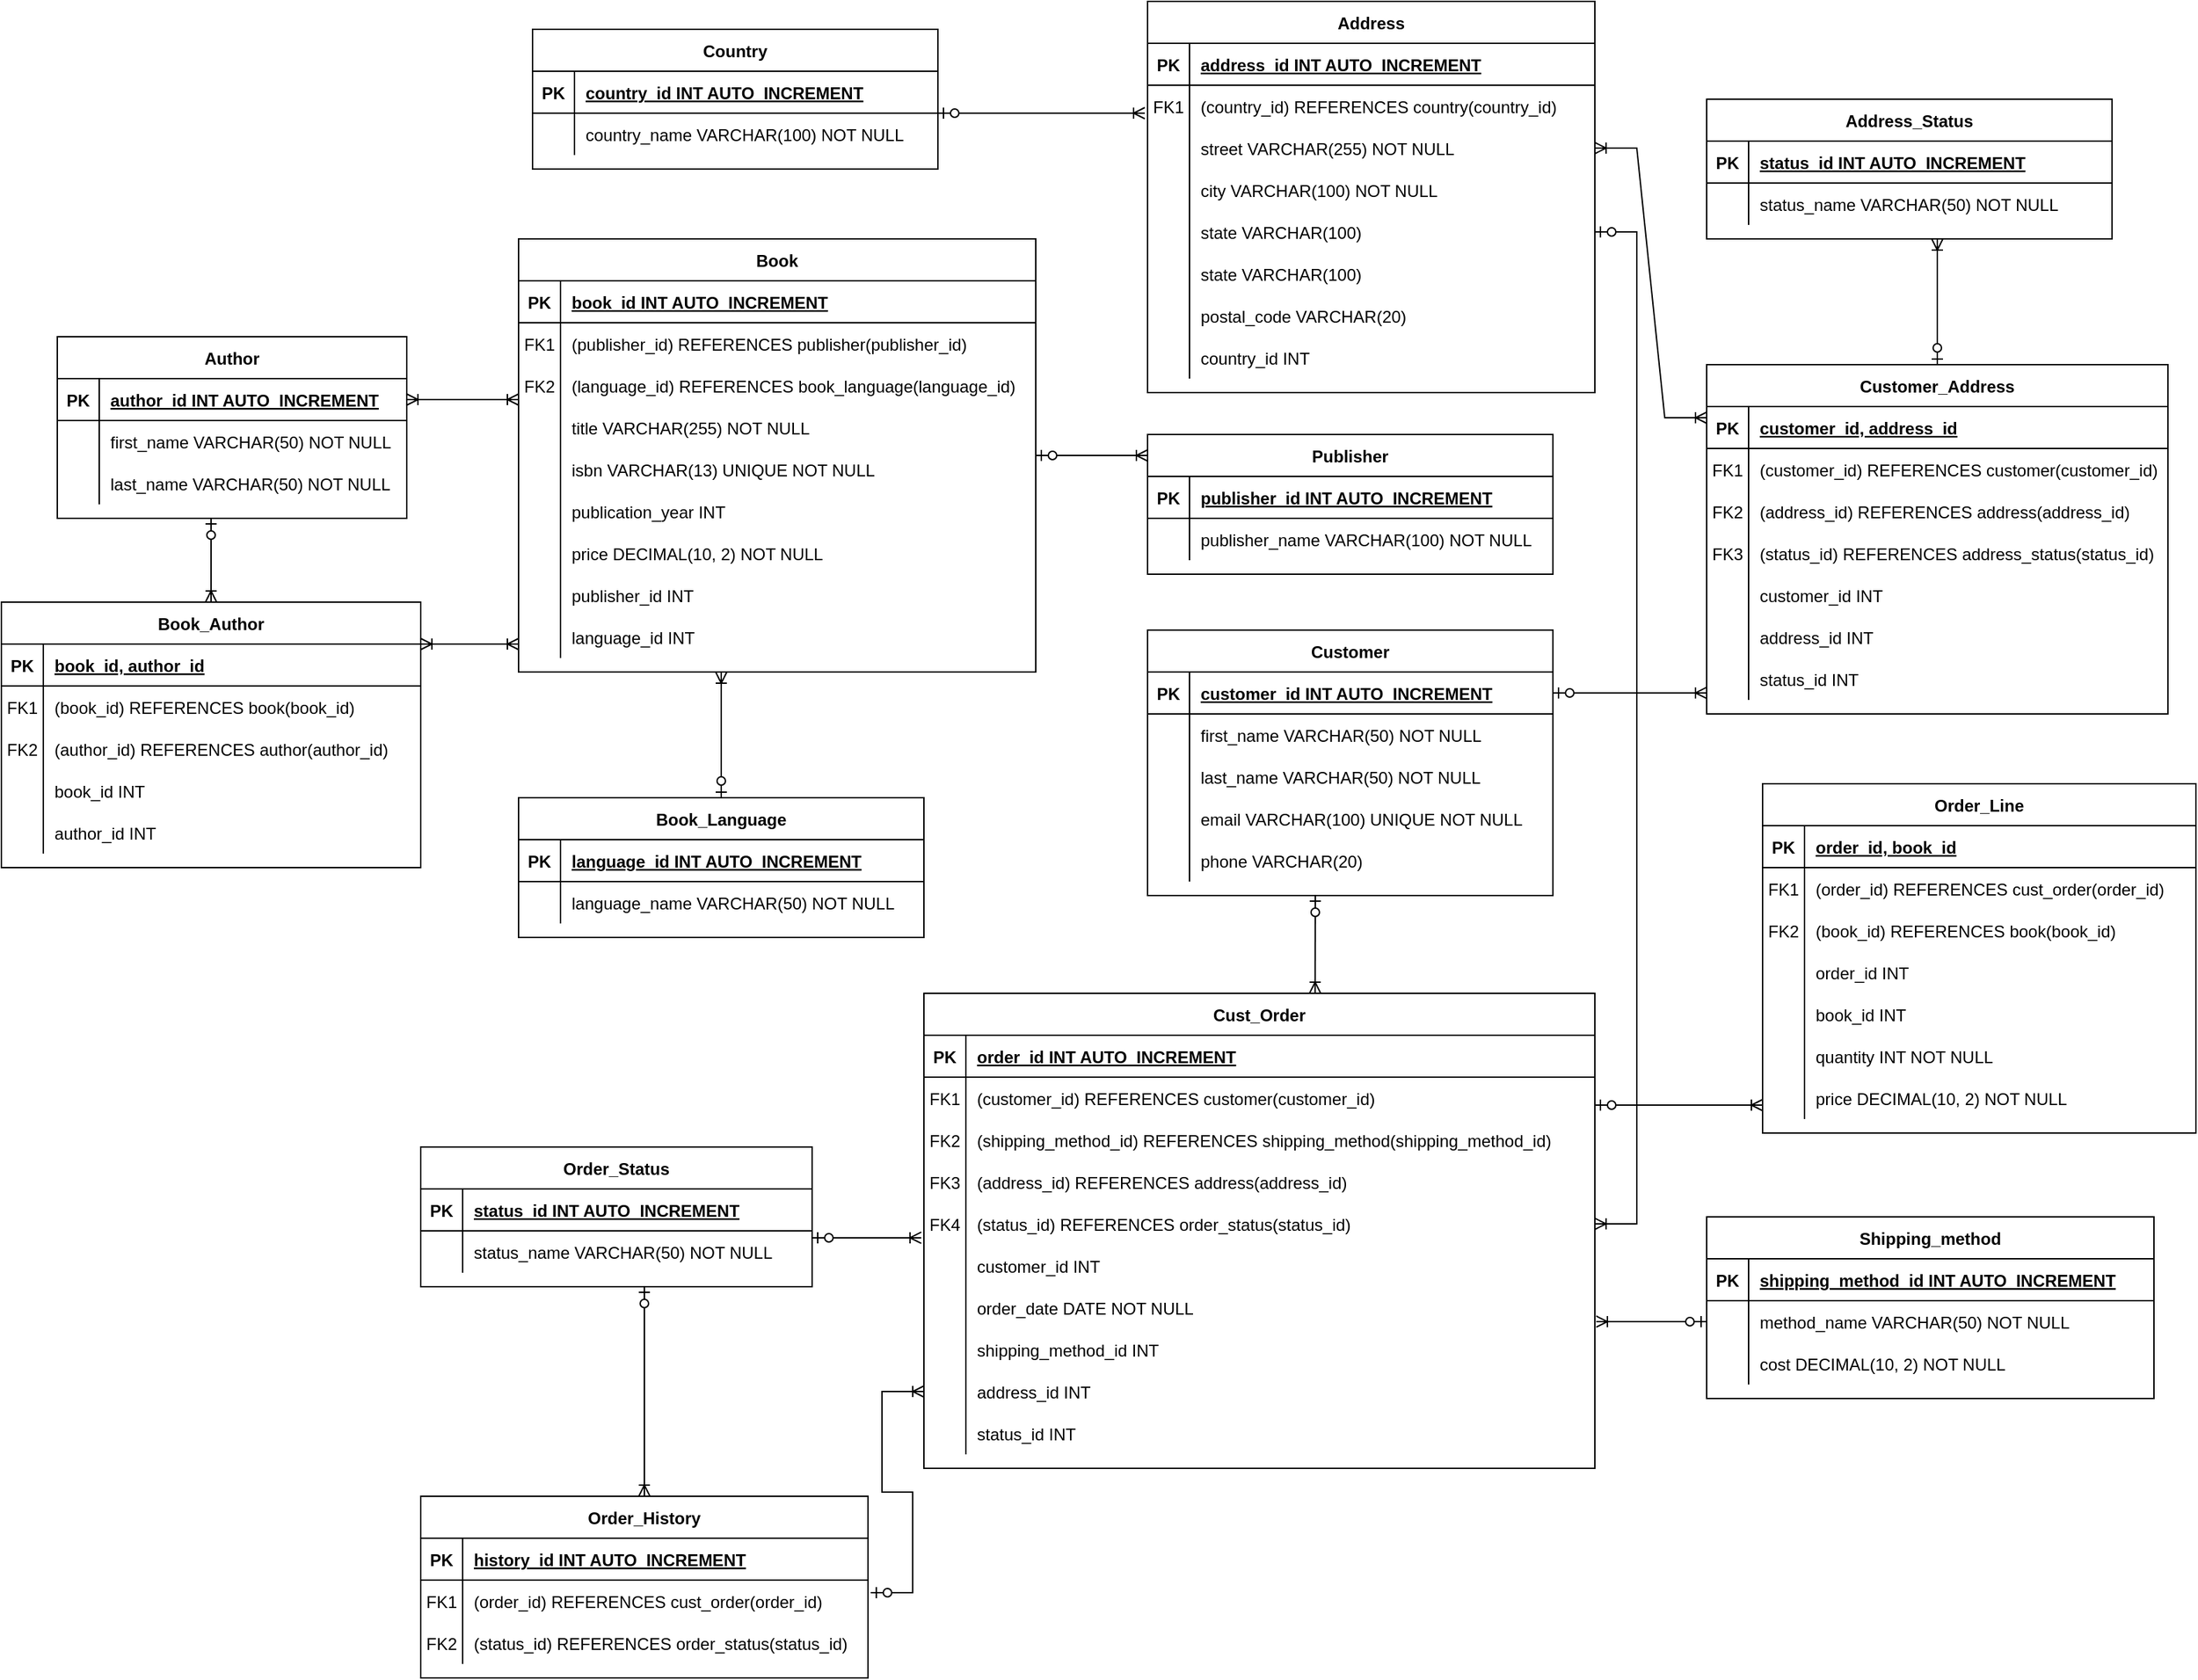 <mxfile version="26.1.1">
  <diagram name="Page-1" id="l0IZd8-GP39tskVjQIIn">
    <mxGraphModel dx="3134" dy="793" grid="1" gridSize="10" guides="1" tooltips="1" connect="1" arrows="1" fold="1" page="1" pageScale="1" pageWidth="850" pageHeight="1100" math="0" shadow="0">
      <root>
        <mxCell id="0" />
        <mxCell id="1" parent="0" />
        <mxCell id="ydq0oz5BNyaRl0GpRXJy-31" value="Country" style="shape=table;startSize=30;container=1;collapsible=1;childLayout=tableLayout;fixedRows=1;rowLines=0;fontStyle=1;align=center;resizeLast=1;" vertex="1" parent="1">
          <mxGeometry x="-800" y="90" width="290" height="100" as="geometry" />
        </mxCell>
        <mxCell id="ydq0oz5BNyaRl0GpRXJy-32" value="" style="shape=partialRectangle;collapsible=0;dropTarget=0;pointerEvents=0;fillColor=none;points=[[0,0.5],[1,0.5]];portConstraint=eastwest;top=0;left=0;right=0;bottom=1;" vertex="1" parent="ydq0oz5BNyaRl0GpRXJy-31">
          <mxGeometry y="30" width="290" height="30" as="geometry" />
        </mxCell>
        <mxCell id="ydq0oz5BNyaRl0GpRXJy-33" value="PK" style="shape=partialRectangle;overflow=hidden;connectable=0;fillColor=none;top=0;left=0;bottom=0;right=0;fontStyle=1;" vertex="1" parent="ydq0oz5BNyaRl0GpRXJy-32">
          <mxGeometry width="30" height="30" as="geometry">
            <mxRectangle width="30" height="30" as="alternateBounds" />
          </mxGeometry>
        </mxCell>
        <mxCell id="ydq0oz5BNyaRl0GpRXJy-34" value="country_id INT AUTO_INCREMENT" style="shape=partialRectangle;overflow=hidden;connectable=0;fillColor=none;top=0;left=0;bottom=0;right=0;align=left;spacingLeft=6;fontStyle=5;" vertex="1" parent="ydq0oz5BNyaRl0GpRXJy-32">
          <mxGeometry x="30" width="260" height="30" as="geometry">
            <mxRectangle width="260" height="30" as="alternateBounds" />
          </mxGeometry>
        </mxCell>
        <mxCell id="ydq0oz5BNyaRl0GpRXJy-35" value="" style="shape=partialRectangle;collapsible=0;dropTarget=0;pointerEvents=0;fillColor=none;points=[[0,0.5],[1,0.5]];portConstraint=eastwest;top=0;left=0;right=0;bottom=0;" vertex="1" parent="ydq0oz5BNyaRl0GpRXJy-31">
          <mxGeometry y="60" width="290" height="30" as="geometry" />
        </mxCell>
        <mxCell id="ydq0oz5BNyaRl0GpRXJy-36" value="" style="shape=partialRectangle;overflow=hidden;connectable=0;fillColor=none;top=0;left=0;bottom=0;right=0;" vertex="1" parent="ydq0oz5BNyaRl0GpRXJy-35">
          <mxGeometry width="30" height="30" as="geometry">
            <mxRectangle width="30" height="30" as="alternateBounds" />
          </mxGeometry>
        </mxCell>
        <mxCell id="ydq0oz5BNyaRl0GpRXJy-37" value="country_name VARCHAR(100) NOT NULL" style="shape=partialRectangle;overflow=hidden;connectable=0;fillColor=none;top=0;left=0;bottom=0;right=0;align=left;spacingLeft=6;" vertex="1" parent="ydq0oz5BNyaRl0GpRXJy-35">
          <mxGeometry x="30" width="260" height="30" as="geometry">
            <mxRectangle width="260" height="30" as="alternateBounds" />
          </mxGeometry>
        </mxCell>
        <mxCell id="ydq0oz5BNyaRl0GpRXJy-45" value="Book" style="shape=table;startSize=30;container=1;collapsible=1;childLayout=tableLayout;fixedRows=1;rowLines=0;fontStyle=1;align=center;resizeLast=1;" vertex="1" parent="1">
          <mxGeometry x="-810" y="240" width="370" height="310" as="geometry" />
        </mxCell>
        <mxCell id="ydq0oz5BNyaRl0GpRXJy-46" value="" style="shape=partialRectangle;collapsible=0;dropTarget=0;pointerEvents=0;fillColor=none;points=[[0,0.5],[1,0.5]];portConstraint=eastwest;top=0;left=0;right=0;bottom=1;" vertex="1" parent="ydq0oz5BNyaRl0GpRXJy-45">
          <mxGeometry y="30" width="370" height="30" as="geometry" />
        </mxCell>
        <mxCell id="ydq0oz5BNyaRl0GpRXJy-47" value="PK" style="shape=partialRectangle;overflow=hidden;connectable=0;fillColor=none;top=0;left=0;bottom=0;right=0;fontStyle=1;" vertex="1" parent="ydq0oz5BNyaRl0GpRXJy-46">
          <mxGeometry width="30" height="30" as="geometry">
            <mxRectangle width="30" height="30" as="alternateBounds" />
          </mxGeometry>
        </mxCell>
        <mxCell id="ydq0oz5BNyaRl0GpRXJy-48" value="book_id INT AUTO_INCREMENT " style="shape=partialRectangle;overflow=hidden;connectable=0;fillColor=none;top=0;left=0;bottom=0;right=0;align=left;spacingLeft=6;fontStyle=5;" vertex="1" parent="ydq0oz5BNyaRl0GpRXJy-46">
          <mxGeometry x="30" width="340" height="30" as="geometry">
            <mxRectangle width="340" height="30" as="alternateBounds" />
          </mxGeometry>
        </mxCell>
        <mxCell id="ydq0oz5BNyaRl0GpRXJy-49" value="" style="shape=partialRectangle;collapsible=0;dropTarget=0;pointerEvents=0;fillColor=none;points=[[0,0.5],[1,0.5]];portConstraint=eastwest;top=0;left=0;right=0;bottom=0;" vertex="1" parent="ydq0oz5BNyaRl0GpRXJy-45">
          <mxGeometry y="60" width="370" height="30" as="geometry" />
        </mxCell>
        <mxCell id="ydq0oz5BNyaRl0GpRXJy-50" value="FK1" style="shape=partialRectangle;overflow=hidden;connectable=0;fillColor=none;top=0;left=0;bottom=0;right=0;" vertex="1" parent="ydq0oz5BNyaRl0GpRXJy-49">
          <mxGeometry width="30" height="30" as="geometry">
            <mxRectangle width="30" height="30" as="alternateBounds" />
          </mxGeometry>
        </mxCell>
        <mxCell id="ydq0oz5BNyaRl0GpRXJy-51" value="(publisher_id) REFERENCES publisher(publisher_id)" style="shape=partialRectangle;overflow=hidden;connectable=0;fillColor=none;top=0;left=0;bottom=0;right=0;align=left;spacingLeft=6;" vertex="1" parent="ydq0oz5BNyaRl0GpRXJy-49">
          <mxGeometry x="30" width="340" height="30" as="geometry">
            <mxRectangle width="340" height="30" as="alternateBounds" />
          </mxGeometry>
        </mxCell>
        <mxCell id="ydq0oz5BNyaRl0GpRXJy-208" value="" style="shape=partialRectangle;collapsible=0;dropTarget=0;pointerEvents=0;fillColor=none;points=[[0,0.5],[1,0.5]];portConstraint=eastwest;top=0;left=0;right=0;bottom=0;" vertex="1" parent="ydq0oz5BNyaRl0GpRXJy-45">
          <mxGeometry y="90" width="370" height="30" as="geometry" />
        </mxCell>
        <mxCell id="ydq0oz5BNyaRl0GpRXJy-209" value="FK2" style="shape=partialRectangle;overflow=hidden;connectable=0;fillColor=none;top=0;left=0;bottom=0;right=0;" vertex="1" parent="ydq0oz5BNyaRl0GpRXJy-208">
          <mxGeometry width="30" height="30" as="geometry">
            <mxRectangle width="30" height="30" as="alternateBounds" />
          </mxGeometry>
        </mxCell>
        <mxCell id="ydq0oz5BNyaRl0GpRXJy-210" value="(language_id) REFERENCES book_language(language_id)" style="shape=partialRectangle;overflow=hidden;connectable=0;fillColor=none;top=0;left=0;bottom=0;right=0;align=left;spacingLeft=6;" vertex="1" parent="ydq0oz5BNyaRl0GpRXJy-208">
          <mxGeometry x="30" width="340" height="30" as="geometry">
            <mxRectangle width="340" height="30" as="alternateBounds" />
          </mxGeometry>
        </mxCell>
        <mxCell id="ydq0oz5BNyaRl0GpRXJy-211" value="" style="shape=partialRectangle;collapsible=0;dropTarget=0;pointerEvents=0;fillColor=none;points=[[0,0.5],[1,0.5]];portConstraint=eastwest;top=0;left=0;right=0;bottom=0;" vertex="1" parent="ydq0oz5BNyaRl0GpRXJy-45">
          <mxGeometry y="120" width="370" height="30" as="geometry" />
        </mxCell>
        <mxCell id="ydq0oz5BNyaRl0GpRXJy-212" value="" style="shape=partialRectangle;overflow=hidden;connectable=0;fillColor=none;top=0;left=0;bottom=0;right=0;" vertex="1" parent="ydq0oz5BNyaRl0GpRXJy-211">
          <mxGeometry width="30" height="30" as="geometry">
            <mxRectangle width="30" height="30" as="alternateBounds" />
          </mxGeometry>
        </mxCell>
        <mxCell id="ydq0oz5BNyaRl0GpRXJy-213" value="title VARCHAR(255) NOT NULL" style="shape=partialRectangle;overflow=hidden;connectable=0;fillColor=none;top=0;left=0;bottom=0;right=0;align=left;spacingLeft=6;" vertex="1" parent="ydq0oz5BNyaRl0GpRXJy-211">
          <mxGeometry x="30" width="340" height="30" as="geometry">
            <mxRectangle width="340" height="30" as="alternateBounds" />
          </mxGeometry>
        </mxCell>
        <mxCell id="ydq0oz5BNyaRl0GpRXJy-214" value="" style="shape=partialRectangle;collapsible=0;dropTarget=0;pointerEvents=0;fillColor=none;points=[[0,0.5],[1,0.5]];portConstraint=eastwest;top=0;left=0;right=0;bottom=0;" vertex="1" parent="ydq0oz5BNyaRl0GpRXJy-45">
          <mxGeometry y="150" width="370" height="30" as="geometry" />
        </mxCell>
        <mxCell id="ydq0oz5BNyaRl0GpRXJy-215" value="" style="shape=partialRectangle;overflow=hidden;connectable=0;fillColor=none;top=0;left=0;bottom=0;right=0;" vertex="1" parent="ydq0oz5BNyaRl0GpRXJy-214">
          <mxGeometry width="30" height="30" as="geometry">
            <mxRectangle width="30" height="30" as="alternateBounds" />
          </mxGeometry>
        </mxCell>
        <mxCell id="ydq0oz5BNyaRl0GpRXJy-216" value="isbn VARCHAR(13) UNIQUE NOT NULL" style="shape=partialRectangle;overflow=hidden;connectable=0;fillColor=none;top=0;left=0;bottom=0;right=0;align=left;spacingLeft=6;" vertex="1" parent="ydq0oz5BNyaRl0GpRXJy-214">
          <mxGeometry x="30" width="340" height="30" as="geometry">
            <mxRectangle width="340" height="30" as="alternateBounds" />
          </mxGeometry>
        </mxCell>
        <mxCell id="ydq0oz5BNyaRl0GpRXJy-217" value="" style="shape=partialRectangle;collapsible=0;dropTarget=0;pointerEvents=0;fillColor=none;points=[[0,0.5],[1,0.5]];portConstraint=eastwest;top=0;left=0;right=0;bottom=0;" vertex="1" parent="ydq0oz5BNyaRl0GpRXJy-45">
          <mxGeometry y="180" width="370" height="30" as="geometry" />
        </mxCell>
        <mxCell id="ydq0oz5BNyaRl0GpRXJy-218" value="" style="shape=partialRectangle;overflow=hidden;connectable=0;fillColor=none;top=0;left=0;bottom=0;right=0;" vertex="1" parent="ydq0oz5BNyaRl0GpRXJy-217">
          <mxGeometry width="30" height="30" as="geometry">
            <mxRectangle width="30" height="30" as="alternateBounds" />
          </mxGeometry>
        </mxCell>
        <mxCell id="ydq0oz5BNyaRl0GpRXJy-219" value="publication_year INT" style="shape=partialRectangle;overflow=hidden;connectable=0;fillColor=none;top=0;left=0;bottom=0;right=0;align=left;spacingLeft=6;" vertex="1" parent="ydq0oz5BNyaRl0GpRXJy-217">
          <mxGeometry x="30" width="340" height="30" as="geometry">
            <mxRectangle width="340" height="30" as="alternateBounds" />
          </mxGeometry>
        </mxCell>
        <mxCell id="ydq0oz5BNyaRl0GpRXJy-220" value="" style="shape=partialRectangle;collapsible=0;dropTarget=0;pointerEvents=0;fillColor=none;points=[[0,0.5],[1,0.5]];portConstraint=eastwest;top=0;left=0;right=0;bottom=0;" vertex="1" parent="ydq0oz5BNyaRl0GpRXJy-45">
          <mxGeometry y="210" width="370" height="30" as="geometry" />
        </mxCell>
        <mxCell id="ydq0oz5BNyaRl0GpRXJy-221" value="" style="shape=partialRectangle;overflow=hidden;connectable=0;fillColor=none;top=0;left=0;bottom=0;right=0;" vertex="1" parent="ydq0oz5BNyaRl0GpRXJy-220">
          <mxGeometry width="30" height="30" as="geometry">
            <mxRectangle width="30" height="30" as="alternateBounds" />
          </mxGeometry>
        </mxCell>
        <mxCell id="ydq0oz5BNyaRl0GpRXJy-222" value="price DECIMAL(10, 2) NOT NULL" style="shape=partialRectangle;overflow=hidden;connectable=0;fillColor=none;top=0;left=0;bottom=0;right=0;align=left;spacingLeft=6;" vertex="1" parent="ydq0oz5BNyaRl0GpRXJy-220">
          <mxGeometry x="30" width="340" height="30" as="geometry">
            <mxRectangle width="340" height="30" as="alternateBounds" />
          </mxGeometry>
        </mxCell>
        <mxCell id="ydq0oz5BNyaRl0GpRXJy-223" value="" style="shape=partialRectangle;collapsible=0;dropTarget=0;pointerEvents=0;fillColor=none;points=[[0,0.5],[1,0.5]];portConstraint=eastwest;top=0;left=0;right=0;bottom=0;" vertex="1" parent="ydq0oz5BNyaRl0GpRXJy-45">
          <mxGeometry y="240" width="370" height="30" as="geometry" />
        </mxCell>
        <mxCell id="ydq0oz5BNyaRl0GpRXJy-224" value="" style="shape=partialRectangle;overflow=hidden;connectable=0;fillColor=none;top=0;left=0;bottom=0;right=0;" vertex="1" parent="ydq0oz5BNyaRl0GpRXJy-223">
          <mxGeometry width="30" height="30" as="geometry">
            <mxRectangle width="30" height="30" as="alternateBounds" />
          </mxGeometry>
        </mxCell>
        <mxCell id="ydq0oz5BNyaRl0GpRXJy-225" value="publisher_id INT" style="shape=partialRectangle;overflow=hidden;connectable=0;fillColor=none;top=0;left=0;bottom=0;right=0;align=left;spacingLeft=6;" vertex="1" parent="ydq0oz5BNyaRl0GpRXJy-223">
          <mxGeometry x="30" width="340" height="30" as="geometry">
            <mxRectangle width="340" height="30" as="alternateBounds" />
          </mxGeometry>
        </mxCell>
        <mxCell id="ydq0oz5BNyaRl0GpRXJy-226" value="" style="shape=partialRectangle;collapsible=0;dropTarget=0;pointerEvents=0;fillColor=none;points=[[0,0.5],[1,0.5]];portConstraint=eastwest;top=0;left=0;right=0;bottom=0;" vertex="1" parent="ydq0oz5BNyaRl0GpRXJy-45">
          <mxGeometry y="270" width="370" height="30" as="geometry" />
        </mxCell>
        <mxCell id="ydq0oz5BNyaRl0GpRXJy-227" value="" style="shape=partialRectangle;overflow=hidden;connectable=0;fillColor=none;top=0;left=0;bottom=0;right=0;" vertex="1" parent="ydq0oz5BNyaRl0GpRXJy-226">
          <mxGeometry width="30" height="30" as="geometry">
            <mxRectangle width="30" height="30" as="alternateBounds" />
          </mxGeometry>
        </mxCell>
        <mxCell id="ydq0oz5BNyaRl0GpRXJy-228" value="language_id INT" style="shape=partialRectangle;overflow=hidden;connectable=0;fillColor=none;top=0;left=0;bottom=0;right=0;align=left;spacingLeft=6;" vertex="1" parent="ydq0oz5BNyaRl0GpRXJy-226">
          <mxGeometry x="30" width="340" height="30" as="geometry">
            <mxRectangle width="340" height="30" as="alternateBounds" />
          </mxGeometry>
        </mxCell>
        <mxCell id="ydq0oz5BNyaRl0GpRXJy-52" value="Book_Author" style="shape=table;startSize=30;container=1;collapsible=1;childLayout=tableLayout;fixedRows=1;rowLines=0;fontStyle=1;align=center;resizeLast=1;" vertex="1" parent="1">
          <mxGeometry x="-1180" y="500" width="300" height="190" as="geometry" />
        </mxCell>
        <mxCell id="ydq0oz5BNyaRl0GpRXJy-53" value="" style="shape=partialRectangle;collapsible=0;dropTarget=0;pointerEvents=0;fillColor=none;points=[[0,0.5],[1,0.5]];portConstraint=eastwest;top=0;left=0;right=0;bottom=1;" vertex="1" parent="ydq0oz5BNyaRl0GpRXJy-52">
          <mxGeometry y="30" width="300" height="30" as="geometry" />
        </mxCell>
        <mxCell id="ydq0oz5BNyaRl0GpRXJy-54" value="PK" style="shape=partialRectangle;overflow=hidden;connectable=0;fillColor=none;top=0;left=0;bottom=0;right=0;fontStyle=1;" vertex="1" parent="ydq0oz5BNyaRl0GpRXJy-53">
          <mxGeometry width="30" height="30" as="geometry">
            <mxRectangle width="30" height="30" as="alternateBounds" />
          </mxGeometry>
        </mxCell>
        <mxCell id="ydq0oz5BNyaRl0GpRXJy-55" value="book_id, author_id " style="shape=partialRectangle;overflow=hidden;connectable=0;fillColor=none;top=0;left=0;bottom=0;right=0;align=left;spacingLeft=6;fontStyle=5;" vertex="1" parent="ydq0oz5BNyaRl0GpRXJy-53">
          <mxGeometry x="30" width="270" height="30" as="geometry">
            <mxRectangle width="270" height="30" as="alternateBounds" />
          </mxGeometry>
        </mxCell>
        <mxCell id="ydq0oz5BNyaRl0GpRXJy-56" value="" style="shape=partialRectangle;collapsible=0;dropTarget=0;pointerEvents=0;fillColor=none;points=[[0,0.5],[1,0.5]];portConstraint=eastwest;top=0;left=0;right=0;bottom=0;" vertex="1" parent="ydq0oz5BNyaRl0GpRXJy-52">
          <mxGeometry y="60" width="300" height="30" as="geometry" />
        </mxCell>
        <mxCell id="ydq0oz5BNyaRl0GpRXJy-57" value="FK1" style="shape=partialRectangle;overflow=hidden;connectable=0;fillColor=none;top=0;left=0;bottom=0;right=0;" vertex="1" parent="ydq0oz5BNyaRl0GpRXJy-56">
          <mxGeometry width="30" height="30" as="geometry">
            <mxRectangle width="30" height="30" as="alternateBounds" />
          </mxGeometry>
        </mxCell>
        <mxCell id="ydq0oz5BNyaRl0GpRXJy-58" value="(book_id) REFERENCES book(book_id)" style="shape=partialRectangle;overflow=hidden;connectable=0;fillColor=none;top=0;left=0;bottom=0;right=0;align=left;spacingLeft=6;" vertex="1" parent="ydq0oz5BNyaRl0GpRXJy-56">
          <mxGeometry x="30" width="270" height="30" as="geometry">
            <mxRectangle width="270" height="30" as="alternateBounds" />
          </mxGeometry>
        </mxCell>
        <mxCell id="ydq0oz5BNyaRl0GpRXJy-229" value="" style="shape=partialRectangle;collapsible=0;dropTarget=0;pointerEvents=0;fillColor=none;points=[[0,0.5],[1,0.5]];portConstraint=eastwest;top=0;left=0;right=0;bottom=0;" vertex="1" parent="ydq0oz5BNyaRl0GpRXJy-52">
          <mxGeometry y="90" width="300" height="30" as="geometry" />
        </mxCell>
        <mxCell id="ydq0oz5BNyaRl0GpRXJy-230" value="FK2" style="shape=partialRectangle;overflow=hidden;connectable=0;fillColor=none;top=0;left=0;bottom=0;right=0;" vertex="1" parent="ydq0oz5BNyaRl0GpRXJy-229">
          <mxGeometry width="30" height="30" as="geometry">
            <mxRectangle width="30" height="30" as="alternateBounds" />
          </mxGeometry>
        </mxCell>
        <mxCell id="ydq0oz5BNyaRl0GpRXJy-231" value="(author_id) REFERENCES author(author_id)" style="shape=partialRectangle;overflow=hidden;connectable=0;fillColor=none;top=0;left=0;bottom=0;right=0;align=left;spacingLeft=6;" vertex="1" parent="ydq0oz5BNyaRl0GpRXJy-229">
          <mxGeometry x="30" width="270" height="30" as="geometry">
            <mxRectangle width="270" height="30" as="alternateBounds" />
          </mxGeometry>
        </mxCell>
        <mxCell id="ydq0oz5BNyaRl0GpRXJy-232" value="" style="shape=partialRectangle;collapsible=0;dropTarget=0;pointerEvents=0;fillColor=none;points=[[0,0.5],[1,0.5]];portConstraint=eastwest;top=0;left=0;right=0;bottom=0;" vertex="1" parent="ydq0oz5BNyaRl0GpRXJy-52">
          <mxGeometry y="120" width="300" height="30" as="geometry" />
        </mxCell>
        <mxCell id="ydq0oz5BNyaRl0GpRXJy-233" value="" style="shape=partialRectangle;overflow=hidden;connectable=0;fillColor=none;top=0;left=0;bottom=0;right=0;" vertex="1" parent="ydq0oz5BNyaRl0GpRXJy-232">
          <mxGeometry width="30" height="30" as="geometry">
            <mxRectangle width="30" height="30" as="alternateBounds" />
          </mxGeometry>
        </mxCell>
        <mxCell id="ydq0oz5BNyaRl0GpRXJy-234" value="book_id INT" style="shape=partialRectangle;overflow=hidden;connectable=0;fillColor=none;top=0;left=0;bottom=0;right=0;align=left;spacingLeft=6;" vertex="1" parent="ydq0oz5BNyaRl0GpRXJy-232">
          <mxGeometry x="30" width="270" height="30" as="geometry">
            <mxRectangle width="270" height="30" as="alternateBounds" />
          </mxGeometry>
        </mxCell>
        <mxCell id="ydq0oz5BNyaRl0GpRXJy-235" value="" style="shape=partialRectangle;collapsible=0;dropTarget=0;pointerEvents=0;fillColor=none;points=[[0,0.5],[1,0.5]];portConstraint=eastwest;top=0;left=0;right=0;bottom=0;" vertex="1" parent="ydq0oz5BNyaRl0GpRXJy-52">
          <mxGeometry y="150" width="300" height="30" as="geometry" />
        </mxCell>
        <mxCell id="ydq0oz5BNyaRl0GpRXJy-236" value="" style="shape=partialRectangle;overflow=hidden;connectable=0;fillColor=none;top=0;left=0;bottom=0;right=0;" vertex="1" parent="ydq0oz5BNyaRl0GpRXJy-235">
          <mxGeometry width="30" height="30" as="geometry">
            <mxRectangle width="30" height="30" as="alternateBounds" />
          </mxGeometry>
        </mxCell>
        <mxCell id="ydq0oz5BNyaRl0GpRXJy-237" value="author_id INT" style="shape=partialRectangle;overflow=hidden;connectable=0;fillColor=none;top=0;left=0;bottom=0;right=0;align=left;spacingLeft=6;" vertex="1" parent="ydq0oz5BNyaRl0GpRXJy-235">
          <mxGeometry x="30" width="270" height="30" as="geometry">
            <mxRectangle width="270" height="30" as="alternateBounds" />
          </mxGeometry>
        </mxCell>
        <mxCell id="ydq0oz5BNyaRl0GpRXJy-59" value="Author" style="shape=table;startSize=30;container=1;collapsible=1;childLayout=tableLayout;fixedRows=1;rowLines=0;fontStyle=1;align=center;resizeLast=1;" vertex="1" parent="1">
          <mxGeometry x="-1140" y="310" width="250" height="130" as="geometry" />
        </mxCell>
        <mxCell id="ydq0oz5BNyaRl0GpRXJy-60" value="" style="shape=partialRectangle;collapsible=0;dropTarget=0;pointerEvents=0;fillColor=none;points=[[0,0.5],[1,0.5]];portConstraint=eastwest;top=0;left=0;right=0;bottom=1;" vertex="1" parent="ydq0oz5BNyaRl0GpRXJy-59">
          <mxGeometry y="30" width="250" height="30" as="geometry" />
        </mxCell>
        <mxCell id="ydq0oz5BNyaRl0GpRXJy-61" value="PK" style="shape=partialRectangle;overflow=hidden;connectable=0;fillColor=none;top=0;left=0;bottom=0;right=0;fontStyle=1;" vertex="1" parent="ydq0oz5BNyaRl0GpRXJy-60">
          <mxGeometry width="30" height="30" as="geometry">
            <mxRectangle width="30" height="30" as="alternateBounds" />
          </mxGeometry>
        </mxCell>
        <mxCell id="ydq0oz5BNyaRl0GpRXJy-62" value="author_id INT AUTO_INCREMENT " style="shape=partialRectangle;overflow=hidden;connectable=0;fillColor=none;top=0;left=0;bottom=0;right=0;align=left;spacingLeft=6;fontStyle=5;" vertex="1" parent="ydq0oz5BNyaRl0GpRXJy-60">
          <mxGeometry x="30" width="220" height="30" as="geometry">
            <mxRectangle width="220" height="30" as="alternateBounds" />
          </mxGeometry>
        </mxCell>
        <mxCell id="ydq0oz5BNyaRl0GpRXJy-63" value="" style="shape=partialRectangle;collapsible=0;dropTarget=0;pointerEvents=0;fillColor=none;points=[[0,0.5],[1,0.5]];portConstraint=eastwest;top=0;left=0;right=0;bottom=0;" vertex="1" parent="ydq0oz5BNyaRl0GpRXJy-59">
          <mxGeometry y="60" width="250" height="30" as="geometry" />
        </mxCell>
        <mxCell id="ydq0oz5BNyaRl0GpRXJy-64" value="" style="shape=partialRectangle;overflow=hidden;connectable=0;fillColor=none;top=0;left=0;bottom=0;right=0;" vertex="1" parent="ydq0oz5BNyaRl0GpRXJy-63">
          <mxGeometry width="30" height="30" as="geometry">
            <mxRectangle width="30" height="30" as="alternateBounds" />
          </mxGeometry>
        </mxCell>
        <mxCell id="ydq0oz5BNyaRl0GpRXJy-65" value="first_name VARCHAR(50) NOT NULL" style="shape=partialRectangle;overflow=hidden;connectable=0;fillColor=none;top=0;left=0;bottom=0;right=0;align=left;spacingLeft=6;" vertex="1" parent="ydq0oz5BNyaRl0GpRXJy-63">
          <mxGeometry x="30" width="220" height="30" as="geometry">
            <mxRectangle width="220" height="30" as="alternateBounds" />
          </mxGeometry>
        </mxCell>
        <mxCell id="ydq0oz5BNyaRl0GpRXJy-205" value="" style="shape=partialRectangle;collapsible=0;dropTarget=0;pointerEvents=0;fillColor=none;points=[[0,0.5],[1,0.5]];portConstraint=eastwest;top=0;left=0;right=0;bottom=0;" vertex="1" parent="ydq0oz5BNyaRl0GpRXJy-59">
          <mxGeometry y="90" width="250" height="30" as="geometry" />
        </mxCell>
        <mxCell id="ydq0oz5BNyaRl0GpRXJy-206" value="" style="shape=partialRectangle;overflow=hidden;connectable=0;fillColor=none;top=0;left=0;bottom=0;right=0;" vertex="1" parent="ydq0oz5BNyaRl0GpRXJy-205">
          <mxGeometry width="30" height="30" as="geometry">
            <mxRectangle width="30" height="30" as="alternateBounds" />
          </mxGeometry>
        </mxCell>
        <mxCell id="ydq0oz5BNyaRl0GpRXJy-207" value="last_name VARCHAR(50) NOT NULL" style="shape=partialRectangle;overflow=hidden;connectable=0;fillColor=none;top=0;left=0;bottom=0;right=0;align=left;spacingLeft=6;" vertex="1" parent="ydq0oz5BNyaRl0GpRXJy-205">
          <mxGeometry x="30" width="220" height="30" as="geometry">
            <mxRectangle width="220" height="30" as="alternateBounds" />
          </mxGeometry>
        </mxCell>
        <mxCell id="ydq0oz5BNyaRl0GpRXJy-66" value="Book_Language" style="shape=table;startSize=30;container=1;collapsible=1;childLayout=tableLayout;fixedRows=1;rowLines=0;fontStyle=1;align=center;resizeLast=1;" vertex="1" parent="1">
          <mxGeometry x="-810" y="640" width="290" height="100" as="geometry" />
        </mxCell>
        <mxCell id="ydq0oz5BNyaRl0GpRXJy-67" value="" style="shape=partialRectangle;collapsible=0;dropTarget=0;pointerEvents=0;fillColor=none;points=[[0,0.5],[1,0.5]];portConstraint=eastwest;top=0;left=0;right=0;bottom=1;" vertex="1" parent="ydq0oz5BNyaRl0GpRXJy-66">
          <mxGeometry y="30" width="290" height="30" as="geometry" />
        </mxCell>
        <mxCell id="ydq0oz5BNyaRl0GpRXJy-68" value="PK" style="shape=partialRectangle;overflow=hidden;connectable=0;fillColor=none;top=0;left=0;bottom=0;right=0;fontStyle=1;" vertex="1" parent="ydq0oz5BNyaRl0GpRXJy-67">
          <mxGeometry width="30" height="30" as="geometry">
            <mxRectangle width="30" height="30" as="alternateBounds" />
          </mxGeometry>
        </mxCell>
        <mxCell id="ydq0oz5BNyaRl0GpRXJy-69" value="language_id INT AUTO_INCREMENT " style="shape=partialRectangle;overflow=hidden;connectable=0;fillColor=none;top=0;left=0;bottom=0;right=0;align=left;spacingLeft=6;fontStyle=5;" vertex="1" parent="ydq0oz5BNyaRl0GpRXJy-67">
          <mxGeometry x="30" width="260" height="30" as="geometry">
            <mxRectangle width="260" height="30" as="alternateBounds" />
          </mxGeometry>
        </mxCell>
        <mxCell id="ydq0oz5BNyaRl0GpRXJy-70" value="" style="shape=partialRectangle;collapsible=0;dropTarget=0;pointerEvents=0;fillColor=none;points=[[0,0.5],[1,0.5]];portConstraint=eastwest;top=0;left=0;right=0;bottom=0;" vertex="1" parent="ydq0oz5BNyaRl0GpRXJy-66">
          <mxGeometry y="60" width="290" height="30" as="geometry" />
        </mxCell>
        <mxCell id="ydq0oz5BNyaRl0GpRXJy-71" value="" style="shape=partialRectangle;overflow=hidden;connectable=0;fillColor=none;top=0;left=0;bottom=0;right=0;" vertex="1" parent="ydq0oz5BNyaRl0GpRXJy-70">
          <mxGeometry width="30" height="30" as="geometry">
            <mxRectangle width="30" height="30" as="alternateBounds" />
          </mxGeometry>
        </mxCell>
        <mxCell id="ydq0oz5BNyaRl0GpRXJy-72" value="language_name VARCHAR(50) NOT NULL" style="shape=partialRectangle;overflow=hidden;connectable=0;fillColor=none;top=0;left=0;bottom=0;right=0;align=left;spacingLeft=6;" vertex="1" parent="ydq0oz5BNyaRl0GpRXJy-70">
          <mxGeometry x="30" width="260" height="30" as="geometry">
            <mxRectangle width="260" height="30" as="alternateBounds" />
          </mxGeometry>
        </mxCell>
        <mxCell id="ydq0oz5BNyaRl0GpRXJy-73" value="Publisher" style="shape=table;startSize=30;container=1;collapsible=1;childLayout=tableLayout;fixedRows=1;rowLines=0;fontStyle=1;align=center;resizeLast=1;" vertex="1" parent="1">
          <mxGeometry x="-360" y="380" width="290" height="100" as="geometry" />
        </mxCell>
        <mxCell id="ydq0oz5BNyaRl0GpRXJy-74" value="" style="shape=partialRectangle;collapsible=0;dropTarget=0;pointerEvents=0;fillColor=none;points=[[0,0.5],[1,0.5]];portConstraint=eastwest;top=0;left=0;right=0;bottom=1;" vertex="1" parent="ydq0oz5BNyaRl0GpRXJy-73">
          <mxGeometry y="30" width="290" height="30" as="geometry" />
        </mxCell>
        <mxCell id="ydq0oz5BNyaRl0GpRXJy-75" value="PK" style="shape=partialRectangle;overflow=hidden;connectable=0;fillColor=none;top=0;left=0;bottom=0;right=0;fontStyle=1;" vertex="1" parent="ydq0oz5BNyaRl0GpRXJy-74">
          <mxGeometry width="30" height="30" as="geometry">
            <mxRectangle width="30" height="30" as="alternateBounds" />
          </mxGeometry>
        </mxCell>
        <mxCell id="ydq0oz5BNyaRl0GpRXJy-76" value="publisher_id INT AUTO_INCREMENT " style="shape=partialRectangle;overflow=hidden;connectable=0;fillColor=none;top=0;left=0;bottom=0;right=0;align=left;spacingLeft=6;fontStyle=5;" vertex="1" parent="ydq0oz5BNyaRl0GpRXJy-74">
          <mxGeometry x="30" width="260" height="30" as="geometry">
            <mxRectangle width="260" height="30" as="alternateBounds" />
          </mxGeometry>
        </mxCell>
        <mxCell id="ydq0oz5BNyaRl0GpRXJy-77" value="" style="shape=partialRectangle;collapsible=0;dropTarget=0;pointerEvents=0;fillColor=none;points=[[0,0.5],[1,0.5]];portConstraint=eastwest;top=0;left=0;right=0;bottom=0;" vertex="1" parent="ydq0oz5BNyaRl0GpRXJy-73">
          <mxGeometry y="60" width="290" height="30" as="geometry" />
        </mxCell>
        <mxCell id="ydq0oz5BNyaRl0GpRXJy-78" value="" style="shape=partialRectangle;overflow=hidden;connectable=0;fillColor=none;top=0;left=0;bottom=0;right=0;" vertex="1" parent="ydq0oz5BNyaRl0GpRXJy-77">
          <mxGeometry width="30" height="30" as="geometry">
            <mxRectangle width="30" height="30" as="alternateBounds" />
          </mxGeometry>
        </mxCell>
        <mxCell id="ydq0oz5BNyaRl0GpRXJy-79" value="publisher_name VARCHAR(100) NOT NULL" style="shape=partialRectangle;overflow=hidden;connectable=0;fillColor=none;top=0;left=0;bottom=0;right=0;align=left;spacingLeft=6;" vertex="1" parent="ydq0oz5BNyaRl0GpRXJy-77">
          <mxGeometry x="30" width="260" height="30" as="geometry">
            <mxRectangle width="260" height="30" as="alternateBounds" />
          </mxGeometry>
        </mxCell>
        <mxCell id="ydq0oz5BNyaRl0GpRXJy-80" value="Customer_Address" style="shape=table;startSize=30;container=1;collapsible=1;childLayout=tableLayout;fixedRows=1;rowLines=0;fontStyle=1;align=center;resizeLast=1;" vertex="1" parent="1">
          <mxGeometry x="40" y="330" width="330" height="250" as="geometry" />
        </mxCell>
        <mxCell id="ydq0oz5BNyaRl0GpRXJy-81" value="" style="shape=partialRectangle;collapsible=0;dropTarget=0;pointerEvents=0;fillColor=none;points=[[0,0.5],[1,0.5]];portConstraint=eastwest;top=0;left=0;right=0;bottom=1;" vertex="1" parent="ydq0oz5BNyaRl0GpRXJy-80">
          <mxGeometry y="30" width="330" height="30" as="geometry" />
        </mxCell>
        <mxCell id="ydq0oz5BNyaRl0GpRXJy-82" value="PK" style="shape=partialRectangle;overflow=hidden;connectable=0;fillColor=none;top=0;left=0;bottom=0;right=0;fontStyle=1;" vertex="1" parent="ydq0oz5BNyaRl0GpRXJy-81">
          <mxGeometry width="30" height="30" as="geometry">
            <mxRectangle width="30" height="30" as="alternateBounds" />
          </mxGeometry>
        </mxCell>
        <mxCell id="ydq0oz5BNyaRl0GpRXJy-83" value="customer_id, address_id " style="shape=partialRectangle;overflow=hidden;connectable=0;fillColor=none;top=0;left=0;bottom=0;right=0;align=left;spacingLeft=6;fontStyle=5;" vertex="1" parent="ydq0oz5BNyaRl0GpRXJy-81">
          <mxGeometry x="30" width="300" height="30" as="geometry">
            <mxRectangle width="300" height="30" as="alternateBounds" />
          </mxGeometry>
        </mxCell>
        <mxCell id="ydq0oz5BNyaRl0GpRXJy-84" value="" style="shape=partialRectangle;collapsible=0;dropTarget=0;pointerEvents=0;fillColor=none;points=[[0,0.5],[1,0.5]];portConstraint=eastwest;top=0;left=0;right=0;bottom=0;" vertex="1" parent="ydq0oz5BNyaRl0GpRXJy-80">
          <mxGeometry y="60" width="330" height="30" as="geometry" />
        </mxCell>
        <mxCell id="ydq0oz5BNyaRl0GpRXJy-85" value="FK1" style="shape=partialRectangle;overflow=hidden;connectable=0;fillColor=none;top=0;left=0;bottom=0;right=0;" vertex="1" parent="ydq0oz5BNyaRl0GpRXJy-84">
          <mxGeometry width="30" height="30" as="geometry">
            <mxRectangle width="30" height="30" as="alternateBounds" />
          </mxGeometry>
        </mxCell>
        <mxCell id="ydq0oz5BNyaRl0GpRXJy-86" value="(customer_id) REFERENCES customer(customer_id)" style="shape=partialRectangle;overflow=hidden;connectable=0;fillColor=none;top=0;left=0;bottom=0;right=0;align=left;spacingLeft=6;" vertex="1" parent="ydq0oz5BNyaRl0GpRXJy-84">
          <mxGeometry x="30" width="300" height="30" as="geometry">
            <mxRectangle width="300" height="30" as="alternateBounds" />
          </mxGeometry>
        </mxCell>
        <mxCell id="ydq0oz5BNyaRl0GpRXJy-190" value="" style="shape=partialRectangle;collapsible=0;dropTarget=0;pointerEvents=0;fillColor=none;points=[[0,0.5],[1,0.5]];portConstraint=eastwest;top=0;left=0;right=0;bottom=0;" vertex="1" parent="ydq0oz5BNyaRl0GpRXJy-80">
          <mxGeometry y="90" width="330" height="30" as="geometry" />
        </mxCell>
        <mxCell id="ydq0oz5BNyaRl0GpRXJy-191" value="FK2" style="shape=partialRectangle;overflow=hidden;connectable=0;fillColor=none;top=0;left=0;bottom=0;right=0;" vertex="1" parent="ydq0oz5BNyaRl0GpRXJy-190">
          <mxGeometry width="30" height="30" as="geometry">
            <mxRectangle width="30" height="30" as="alternateBounds" />
          </mxGeometry>
        </mxCell>
        <mxCell id="ydq0oz5BNyaRl0GpRXJy-192" value="(address_id) REFERENCES address(address_id)" style="shape=partialRectangle;overflow=hidden;connectable=0;fillColor=none;top=0;left=0;bottom=0;right=0;align=left;spacingLeft=6;" vertex="1" parent="ydq0oz5BNyaRl0GpRXJy-190">
          <mxGeometry x="30" width="300" height="30" as="geometry">
            <mxRectangle width="300" height="30" as="alternateBounds" />
          </mxGeometry>
        </mxCell>
        <mxCell id="ydq0oz5BNyaRl0GpRXJy-193" value="" style="shape=partialRectangle;collapsible=0;dropTarget=0;pointerEvents=0;fillColor=none;points=[[0,0.5],[1,0.5]];portConstraint=eastwest;top=0;left=0;right=0;bottom=0;" vertex="1" parent="ydq0oz5BNyaRl0GpRXJy-80">
          <mxGeometry y="120" width="330" height="30" as="geometry" />
        </mxCell>
        <mxCell id="ydq0oz5BNyaRl0GpRXJy-194" value="FK3" style="shape=partialRectangle;overflow=hidden;connectable=0;fillColor=none;top=0;left=0;bottom=0;right=0;" vertex="1" parent="ydq0oz5BNyaRl0GpRXJy-193">
          <mxGeometry width="30" height="30" as="geometry">
            <mxRectangle width="30" height="30" as="alternateBounds" />
          </mxGeometry>
        </mxCell>
        <mxCell id="ydq0oz5BNyaRl0GpRXJy-195" value="(status_id) REFERENCES address_status(status_id)" style="shape=partialRectangle;overflow=hidden;connectable=0;fillColor=none;top=0;left=0;bottom=0;right=0;align=left;spacingLeft=6;" vertex="1" parent="ydq0oz5BNyaRl0GpRXJy-193">
          <mxGeometry x="30" width="300" height="30" as="geometry">
            <mxRectangle width="300" height="30" as="alternateBounds" />
          </mxGeometry>
        </mxCell>
        <mxCell id="ydq0oz5BNyaRl0GpRXJy-196" value="" style="shape=partialRectangle;collapsible=0;dropTarget=0;pointerEvents=0;fillColor=none;points=[[0,0.5],[1,0.5]];portConstraint=eastwest;top=0;left=0;right=0;bottom=0;" vertex="1" parent="ydq0oz5BNyaRl0GpRXJy-80">
          <mxGeometry y="150" width="330" height="30" as="geometry" />
        </mxCell>
        <mxCell id="ydq0oz5BNyaRl0GpRXJy-197" value="" style="shape=partialRectangle;overflow=hidden;connectable=0;fillColor=none;top=0;left=0;bottom=0;right=0;" vertex="1" parent="ydq0oz5BNyaRl0GpRXJy-196">
          <mxGeometry width="30" height="30" as="geometry">
            <mxRectangle width="30" height="30" as="alternateBounds" />
          </mxGeometry>
        </mxCell>
        <mxCell id="ydq0oz5BNyaRl0GpRXJy-198" value="customer_id INT" style="shape=partialRectangle;overflow=hidden;connectable=0;fillColor=none;top=0;left=0;bottom=0;right=0;align=left;spacingLeft=6;" vertex="1" parent="ydq0oz5BNyaRl0GpRXJy-196">
          <mxGeometry x="30" width="300" height="30" as="geometry">
            <mxRectangle width="300" height="30" as="alternateBounds" />
          </mxGeometry>
        </mxCell>
        <mxCell id="ydq0oz5BNyaRl0GpRXJy-199" value="" style="shape=partialRectangle;collapsible=0;dropTarget=0;pointerEvents=0;fillColor=none;points=[[0,0.5],[1,0.5]];portConstraint=eastwest;top=0;left=0;right=0;bottom=0;" vertex="1" parent="ydq0oz5BNyaRl0GpRXJy-80">
          <mxGeometry y="180" width="330" height="30" as="geometry" />
        </mxCell>
        <mxCell id="ydq0oz5BNyaRl0GpRXJy-200" value="" style="shape=partialRectangle;overflow=hidden;connectable=0;fillColor=none;top=0;left=0;bottom=0;right=0;" vertex="1" parent="ydq0oz5BNyaRl0GpRXJy-199">
          <mxGeometry width="30" height="30" as="geometry">
            <mxRectangle width="30" height="30" as="alternateBounds" />
          </mxGeometry>
        </mxCell>
        <mxCell id="ydq0oz5BNyaRl0GpRXJy-201" value="address_id INT" style="shape=partialRectangle;overflow=hidden;connectable=0;fillColor=none;top=0;left=0;bottom=0;right=0;align=left;spacingLeft=6;" vertex="1" parent="ydq0oz5BNyaRl0GpRXJy-199">
          <mxGeometry x="30" width="300" height="30" as="geometry">
            <mxRectangle width="300" height="30" as="alternateBounds" />
          </mxGeometry>
        </mxCell>
        <mxCell id="ydq0oz5BNyaRl0GpRXJy-202" value="" style="shape=partialRectangle;collapsible=0;dropTarget=0;pointerEvents=0;fillColor=none;points=[[0,0.5],[1,0.5]];portConstraint=eastwest;top=0;left=0;right=0;bottom=0;" vertex="1" parent="ydq0oz5BNyaRl0GpRXJy-80">
          <mxGeometry y="210" width="330" height="30" as="geometry" />
        </mxCell>
        <mxCell id="ydq0oz5BNyaRl0GpRXJy-203" value="" style="shape=partialRectangle;overflow=hidden;connectable=0;fillColor=none;top=0;left=0;bottom=0;right=0;" vertex="1" parent="ydq0oz5BNyaRl0GpRXJy-202">
          <mxGeometry width="30" height="30" as="geometry">
            <mxRectangle width="30" height="30" as="alternateBounds" />
          </mxGeometry>
        </mxCell>
        <mxCell id="ydq0oz5BNyaRl0GpRXJy-204" value="status_id INT" style="shape=partialRectangle;overflow=hidden;connectable=0;fillColor=none;top=0;left=0;bottom=0;right=0;align=left;spacingLeft=6;" vertex="1" parent="ydq0oz5BNyaRl0GpRXJy-202">
          <mxGeometry x="30" width="300" height="30" as="geometry">
            <mxRectangle width="300" height="30" as="alternateBounds" />
          </mxGeometry>
        </mxCell>
        <mxCell id="ydq0oz5BNyaRl0GpRXJy-87" value="Address_Status" style="shape=table;startSize=30;container=1;collapsible=1;childLayout=tableLayout;fixedRows=1;rowLines=0;fontStyle=1;align=center;resizeLast=1;" vertex="1" parent="1">
          <mxGeometry x="40" y="140" width="290" height="100" as="geometry" />
        </mxCell>
        <mxCell id="ydq0oz5BNyaRl0GpRXJy-88" value="" style="shape=partialRectangle;collapsible=0;dropTarget=0;pointerEvents=0;fillColor=none;points=[[0,0.5],[1,0.5]];portConstraint=eastwest;top=0;left=0;right=0;bottom=1;" vertex="1" parent="ydq0oz5BNyaRl0GpRXJy-87">
          <mxGeometry y="30" width="290" height="30" as="geometry" />
        </mxCell>
        <mxCell id="ydq0oz5BNyaRl0GpRXJy-89" value="PK" style="shape=partialRectangle;overflow=hidden;connectable=0;fillColor=none;top=0;left=0;bottom=0;right=0;fontStyle=1;" vertex="1" parent="ydq0oz5BNyaRl0GpRXJy-88">
          <mxGeometry width="30" height="30" as="geometry">
            <mxRectangle width="30" height="30" as="alternateBounds" />
          </mxGeometry>
        </mxCell>
        <mxCell id="ydq0oz5BNyaRl0GpRXJy-90" value="status_id INT AUTO_INCREMENT " style="shape=partialRectangle;overflow=hidden;connectable=0;fillColor=none;top=0;left=0;bottom=0;right=0;align=left;spacingLeft=6;fontStyle=5;" vertex="1" parent="ydq0oz5BNyaRl0GpRXJy-88">
          <mxGeometry x="30" width="260" height="30" as="geometry">
            <mxRectangle width="260" height="30" as="alternateBounds" />
          </mxGeometry>
        </mxCell>
        <mxCell id="ydq0oz5BNyaRl0GpRXJy-91" value="" style="shape=partialRectangle;collapsible=0;dropTarget=0;pointerEvents=0;fillColor=none;points=[[0,0.5],[1,0.5]];portConstraint=eastwest;top=0;left=0;right=0;bottom=0;" vertex="1" parent="ydq0oz5BNyaRl0GpRXJy-87">
          <mxGeometry y="60" width="290" height="30" as="geometry" />
        </mxCell>
        <mxCell id="ydq0oz5BNyaRl0GpRXJy-92" value="" style="shape=partialRectangle;overflow=hidden;connectable=0;fillColor=none;top=0;left=0;bottom=0;right=0;" vertex="1" parent="ydq0oz5BNyaRl0GpRXJy-91">
          <mxGeometry width="30" height="30" as="geometry">
            <mxRectangle width="30" height="30" as="alternateBounds" />
          </mxGeometry>
        </mxCell>
        <mxCell id="ydq0oz5BNyaRl0GpRXJy-93" value="status_name VARCHAR(50) NOT NULL" style="shape=partialRectangle;overflow=hidden;connectable=0;fillColor=none;top=0;left=0;bottom=0;right=0;align=left;spacingLeft=6;" vertex="1" parent="ydq0oz5BNyaRl0GpRXJy-91">
          <mxGeometry x="30" width="260" height="30" as="geometry">
            <mxRectangle width="260" height="30" as="alternateBounds" />
          </mxGeometry>
        </mxCell>
        <mxCell id="ydq0oz5BNyaRl0GpRXJy-94" value="Order_Line" style="shape=table;startSize=30;container=1;collapsible=1;childLayout=tableLayout;fixedRows=1;rowLines=0;fontStyle=1;align=center;resizeLast=1;" vertex="1" parent="1">
          <mxGeometry x="80" y="630" width="310" height="250" as="geometry" />
        </mxCell>
        <mxCell id="ydq0oz5BNyaRl0GpRXJy-95" value="" style="shape=partialRectangle;collapsible=0;dropTarget=0;pointerEvents=0;fillColor=none;points=[[0,0.5],[1,0.5]];portConstraint=eastwest;top=0;left=0;right=0;bottom=1;" vertex="1" parent="ydq0oz5BNyaRl0GpRXJy-94">
          <mxGeometry y="30" width="310" height="30" as="geometry" />
        </mxCell>
        <mxCell id="ydq0oz5BNyaRl0GpRXJy-96" value="PK" style="shape=partialRectangle;overflow=hidden;connectable=0;fillColor=none;top=0;left=0;bottom=0;right=0;fontStyle=1;" vertex="1" parent="ydq0oz5BNyaRl0GpRXJy-95">
          <mxGeometry width="30" height="30" as="geometry">
            <mxRectangle width="30" height="30" as="alternateBounds" />
          </mxGeometry>
        </mxCell>
        <mxCell id="ydq0oz5BNyaRl0GpRXJy-97" value="order_id, book_id " style="shape=partialRectangle;overflow=hidden;connectable=0;fillColor=none;top=0;left=0;bottom=0;right=0;align=left;spacingLeft=6;fontStyle=5;" vertex="1" parent="ydq0oz5BNyaRl0GpRXJy-95">
          <mxGeometry x="30" width="280" height="30" as="geometry">
            <mxRectangle width="280" height="30" as="alternateBounds" />
          </mxGeometry>
        </mxCell>
        <mxCell id="ydq0oz5BNyaRl0GpRXJy-98" value="" style="shape=partialRectangle;collapsible=0;dropTarget=0;pointerEvents=0;fillColor=none;points=[[0,0.5],[1,0.5]];portConstraint=eastwest;top=0;left=0;right=0;bottom=0;" vertex="1" parent="ydq0oz5BNyaRl0GpRXJy-94">
          <mxGeometry y="60" width="310" height="30" as="geometry" />
        </mxCell>
        <mxCell id="ydq0oz5BNyaRl0GpRXJy-99" value="FK1" style="shape=partialRectangle;overflow=hidden;connectable=0;fillColor=none;top=0;left=0;bottom=0;right=0;" vertex="1" parent="ydq0oz5BNyaRl0GpRXJy-98">
          <mxGeometry width="30" height="30" as="geometry">
            <mxRectangle width="30" height="30" as="alternateBounds" />
          </mxGeometry>
        </mxCell>
        <mxCell id="ydq0oz5BNyaRl0GpRXJy-100" value="(order_id) REFERENCES cust_order(order_id)" style="shape=partialRectangle;overflow=hidden;connectable=0;fillColor=none;top=0;left=0;bottom=0;right=0;align=left;spacingLeft=6;" vertex="1" parent="ydq0oz5BNyaRl0GpRXJy-98">
          <mxGeometry x="30" width="280" height="30" as="geometry">
            <mxRectangle width="280" height="30" as="alternateBounds" />
          </mxGeometry>
        </mxCell>
        <mxCell id="ydq0oz5BNyaRl0GpRXJy-282" value="" style="shape=partialRectangle;collapsible=0;dropTarget=0;pointerEvents=0;fillColor=none;points=[[0,0.5],[1,0.5]];portConstraint=eastwest;top=0;left=0;right=0;bottom=0;" vertex="1" parent="ydq0oz5BNyaRl0GpRXJy-94">
          <mxGeometry y="90" width="310" height="30" as="geometry" />
        </mxCell>
        <mxCell id="ydq0oz5BNyaRl0GpRXJy-283" value="FK2" style="shape=partialRectangle;overflow=hidden;connectable=0;fillColor=none;top=0;left=0;bottom=0;right=0;" vertex="1" parent="ydq0oz5BNyaRl0GpRXJy-282">
          <mxGeometry width="30" height="30" as="geometry">
            <mxRectangle width="30" height="30" as="alternateBounds" />
          </mxGeometry>
        </mxCell>
        <mxCell id="ydq0oz5BNyaRl0GpRXJy-284" value="(book_id) REFERENCES book(book_id)" style="shape=partialRectangle;overflow=hidden;connectable=0;fillColor=none;top=0;left=0;bottom=0;right=0;align=left;spacingLeft=6;" vertex="1" parent="ydq0oz5BNyaRl0GpRXJy-282">
          <mxGeometry x="30" width="280" height="30" as="geometry">
            <mxRectangle width="280" height="30" as="alternateBounds" />
          </mxGeometry>
        </mxCell>
        <mxCell id="ydq0oz5BNyaRl0GpRXJy-285" value="" style="shape=partialRectangle;collapsible=0;dropTarget=0;pointerEvents=0;fillColor=none;points=[[0,0.5],[1,0.5]];portConstraint=eastwest;top=0;left=0;right=0;bottom=0;" vertex="1" parent="ydq0oz5BNyaRl0GpRXJy-94">
          <mxGeometry y="120" width="310" height="30" as="geometry" />
        </mxCell>
        <mxCell id="ydq0oz5BNyaRl0GpRXJy-286" value="" style="shape=partialRectangle;overflow=hidden;connectable=0;fillColor=none;top=0;left=0;bottom=0;right=0;" vertex="1" parent="ydq0oz5BNyaRl0GpRXJy-285">
          <mxGeometry width="30" height="30" as="geometry">
            <mxRectangle width="30" height="30" as="alternateBounds" />
          </mxGeometry>
        </mxCell>
        <mxCell id="ydq0oz5BNyaRl0GpRXJy-287" value="order_id INT" style="shape=partialRectangle;overflow=hidden;connectable=0;fillColor=none;top=0;left=0;bottom=0;right=0;align=left;spacingLeft=6;" vertex="1" parent="ydq0oz5BNyaRl0GpRXJy-285">
          <mxGeometry x="30" width="280" height="30" as="geometry">
            <mxRectangle width="280" height="30" as="alternateBounds" />
          </mxGeometry>
        </mxCell>
        <mxCell id="ydq0oz5BNyaRl0GpRXJy-288" value="" style="shape=partialRectangle;collapsible=0;dropTarget=0;pointerEvents=0;fillColor=none;points=[[0,0.5],[1,0.5]];portConstraint=eastwest;top=0;left=0;right=0;bottom=0;" vertex="1" parent="ydq0oz5BNyaRl0GpRXJy-94">
          <mxGeometry y="150" width="310" height="30" as="geometry" />
        </mxCell>
        <mxCell id="ydq0oz5BNyaRl0GpRXJy-289" value="" style="shape=partialRectangle;overflow=hidden;connectable=0;fillColor=none;top=0;left=0;bottom=0;right=0;" vertex="1" parent="ydq0oz5BNyaRl0GpRXJy-288">
          <mxGeometry width="30" height="30" as="geometry">
            <mxRectangle width="30" height="30" as="alternateBounds" />
          </mxGeometry>
        </mxCell>
        <mxCell id="ydq0oz5BNyaRl0GpRXJy-290" value="book_id INT" style="shape=partialRectangle;overflow=hidden;connectable=0;fillColor=none;top=0;left=0;bottom=0;right=0;align=left;spacingLeft=6;" vertex="1" parent="ydq0oz5BNyaRl0GpRXJy-288">
          <mxGeometry x="30" width="280" height="30" as="geometry">
            <mxRectangle width="280" height="30" as="alternateBounds" />
          </mxGeometry>
        </mxCell>
        <mxCell id="ydq0oz5BNyaRl0GpRXJy-291" value="" style="shape=partialRectangle;collapsible=0;dropTarget=0;pointerEvents=0;fillColor=none;points=[[0,0.5],[1,0.5]];portConstraint=eastwest;top=0;left=0;right=0;bottom=0;" vertex="1" parent="ydq0oz5BNyaRl0GpRXJy-94">
          <mxGeometry y="180" width="310" height="30" as="geometry" />
        </mxCell>
        <mxCell id="ydq0oz5BNyaRl0GpRXJy-292" value="" style="shape=partialRectangle;overflow=hidden;connectable=0;fillColor=none;top=0;left=0;bottom=0;right=0;" vertex="1" parent="ydq0oz5BNyaRl0GpRXJy-291">
          <mxGeometry width="30" height="30" as="geometry">
            <mxRectangle width="30" height="30" as="alternateBounds" />
          </mxGeometry>
        </mxCell>
        <mxCell id="ydq0oz5BNyaRl0GpRXJy-293" value="quantity INT NOT NULL" style="shape=partialRectangle;overflow=hidden;connectable=0;fillColor=none;top=0;left=0;bottom=0;right=0;align=left;spacingLeft=6;" vertex="1" parent="ydq0oz5BNyaRl0GpRXJy-291">
          <mxGeometry x="30" width="280" height="30" as="geometry">
            <mxRectangle width="280" height="30" as="alternateBounds" />
          </mxGeometry>
        </mxCell>
        <mxCell id="ydq0oz5BNyaRl0GpRXJy-294" value="" style="shape=partialRectangle;collapsible=0;dropTarget=0;pointerEvents=0;fillColor=none;points=[[0,0.5],[1,0.5]];portConstraint=eastwest;top=0;left=0;right=0;bottom=0;" vertex="1" parent="ydq0oz5BNyaRl0GpRXJy-94">
          <mxGeometry y="210" width="310" height="30" as="geometry" />
        </mxCell>
        <mxCell id="ydq0oz5BNyaRl0GpRXJy-295" value="" style="shape=partialRectangle;overflow=hidden;connectable=0;fillColor=none;top=0;left=0;bottom=0;right=0;" vertex="1" parent="ydq0oz5BNyaRl0GpRXJy-294">
          <mxGeometry width="30" height="30" as="geometry">
            <mxRectangle width="30" height="30" as="alternateBounds" />
          </mxGeometry>
        </mxCell>
        <mxCell id="ydq0oz5BNyaRl0GpRXJy-296" value="price DECIMAL(10, 2) NOT NULL" style="shape=partialRectangle;overflow=hidden;connectable=0;fillColor=none;top=0;left=0;bottom=0;right=0;align=left;spacingLeft=6;" vertex="1" parent="ydq0oz5BNyaRl0GpRXJy-294">
          <mxGeometry x="30" width="280" height="30" as="geometry">
            <mxRectangle width="280" height="30" as="alternateBounds" />
          </mxGeometry>
        </mxCell>
        <mxCell id="ydq0oz5BNyaRl0GpRXJy-101" value="Order_History" style="shape=table;startSize=30;container=1;collapsible=1;childLayout=tableLayout;fixedRows=1;rowLines=0;fontStyle=1;align=center;resizeLast=1;" vertex="1" parent="1">
          <mxGeometry x="-880" y="1140" width="320" height="130" as="geometry" />
        </mxCell>
        <mxCell id="ydq0oz5BNyaRl0GpRXJy-102" value="" style="shape=partialRectangle;collapsible=0;dropTarget=0;pointerEvents=0;fillColor=none;points=[[0,0.5],[1,0.5]];portConstraint=eastwest;top=0;left=0;right=0;bottom=1;" vertex="1" parent="ydq0oz5BNyaRl0GpRXJy-101">
          <mxGeometry y="30" width="320" height="30" as="geometry" />
        </mxCell>
        <mxCell id="ydq0oz5BNyaRl0GpRXJy-103" value="PK" style="shape=partialRectangle;overflow=hidden;connectable=0;fillColor=none;top=0;left=0;bottom=0;right=0;fontStyle=1;" vertex="1" parent="ydq0oz5BNyaRl0GpRXJy-102">
          <mxGeometry width="30" height="30" as="geometry">
            <mxRectangle width="30" height="30" as="alternateBounds" />
          </mxGeometry>
        </mxCell>
        <mxCell id="ydq0oz5BNyaRl0GpRXJy-104" value="history_id INT AUTO_INCREMENT " style="shape=partialRectangle;overflow=hidden;connectable=0;fillColor=none;top=0;left=0;bottom=0;right=0;align=left;spacingLeft=6;fontStyle=5;" vertex="1" parent="ydq0oz5BNyaRl0GpRXJy-102">
          <mxGeometry x="30" width="290" height="30" as="geometry">
            <mxRectangle width="290" height="30" as="alternateBounds" />
          </mxGeometry>
        </mxCell>
        <mxCell id="ydq0oz5BNyaRl0GpRXJy-105" value="" style="shape=partialRectangle;collapsible=0;dropTarget=0;pointerEvents=0;fillColor=none;points=[[0,0.5],[1,0.5]];portConstraint=eastwest;top=0;left=0;right=0;bottom=0;" vertex="1" parent="ydq0oz5BNyaRl0GpRXJy-101">
          <mxGeometry y="60" width="320" height="30" as="geometry" />
        </mxCell>
        <mxCell id="ydq0oz5BNyaRl0GpRXJy-106" value="FK1" style="shape=partialRectangle;overflow=hidden;connectable=0;fillColor=none;top=0;left=0;bottom=0;right=0;" vertex="1" parent="ydq0oz5BNyaRl0GpRXJy-105">
          <mxGeometry width="30" height="30" as="geometry">
            <mxRectangle width="30" height="30" as="alternateBounds" />
          </mxGeometry>
        </mxCell>
        <mxCell id="ydq0oz5BNyaRl0GpRXJy-107" value="(order_id) REFERENCES cust_order(order_id)" style="shape=partialRectangle;overflow=hidden;connectable=0;fillColor=none;top=0;left=0;bottom=0;right=0;align=left;spacingLeft=6;" vertex="1" parent="ydq0oz5BNyaRl0GpRXJy-105">
          <mxGeometry x="30" width="290" height="30" as="geometry">
            <mxRectangle width="290" height="30" as="alternateBounds" />
          </mxGeometry>
        </mxCell>
        <mxCell id="ydq0oz5BNyaRl0GpRXJy-297" value="" style="shape=partialRectangle;collapsible=0;dropTarget=0;pointerEvents=0;fillColor=none;points=[[0,0.5],[1,0.5]];portConstraint=eastwest;top=0;left=0;right=0;bottom=0;" vertex="1" parent="ydq0oz5BNyaRl0GpRXJy-101">
          <mxGeometry y="90" width="320" height="30" as="geometry" />
        </mxCell>
        <mxCell id="ydq0oz5BNyaRl0GpRXJy-298" value="FK2" style="shape=partialRectangle;overflow=hidden;connectable=0;fillColor=none;top=0;left=0;bottom=0;right=0;" vertex="1" parent="ydq0oz5BNyaRl0GpRXJy-297">
          <mxGeometry width="30" height="30" as="geometry">
            <mxRectangle width="30" height="30" as="alternateBounds" />
          </mxGeometry>
        </mxCell>
        <mxCell id="ydq0oz5BNyaRl0GpRXJy-299" value="(status_id) REFERENCES order_status(status_id)" style="shape=partialRectangle;overflow=hidden;connectable=0;fillColor=none;top=0;left=0;bottom=0;right=0;align=left;spacingLeft=6;" vertex="1" parent="ydq0oz5BNyaRl0GpRXJy-297">
          <mxGeometry x="30" width="290" height="30" as="geometry">
            <mxRectangle width="290" height="30" as="alternateBounds" />
          </mxGeometry>
        </mxCell>
        <mxCell id="ydq0oz5BNyaRl0GpRXJy-108" value="Order_Status" style="shape=table;startSize=30;container=1;collapsible=1;childLayout=tableLayout;fixedRows=1;rowLines=0;fontStyle=1;align=center;resizeLast=1;" vertex="1" parent="1">
          <mxGeometry x="-880" y="890" width="280" height="100" as="geometry" />
        </mxCell>
        <mxCell id="ydq0oz5BNyaRl0GpRXJy-109" value="" style="shape=partialRectangle;collapsible=0;dropTarget=0;pointerEvents=0;fillColor=none;points=[[0,0.5],[1,0.5]];portConstraint=eastwest;top=0;left=0;right=0;bottom=1;" vertex="1" parent="ydq0oz5BNyaRl0GpRXJy-108">
          <mxGeometry y="30" width="280" height="30" as="geometry" />
        </mxCell>
        <mxCell id="ydq0oz5BNyaRl0GpRXJy-110" value="PK" style="shape=partialRectangle;overflow=hidden;connectable=0;fillColor=none;top=0;left=0;bottom=0;right=0;fontStyle=1;" vertex="1" parent="ydq0oz5BNyaRl0GpRXJy-109">
          <mxGeometry width="30" height="30" as="geometry">
            <mxRectangle width="30" height="30" as="alternateBounds" />
          </mxGeometry>
        </mxCell>
        <mxCell id="ydq0oz5BNyaRl0GpRXJy-111" value="status_id INT AUTO_INCREMENT " style="shape=partialRectangle;overflow=hidden;connectable=0;fillColor=none;top=0;left=0;bottom=0;right=0;align=left;spacingLeft=6;fontStyle=5;" vertex="1" parent="ydq0oz5BNyaRl0GpRXJy-109">
          <mxGeometry x="30" width="250" height="30" as="geometry">
            <mxRectangle width="250" height="30" as="alternateBounds" />
          </mxGeometry>
        </mxCell>
        <mxCell id="ydq0oz5BNyaRl0GpRXJy-112" value="" style="shape=partialRectangle;collapsible=0;dropTarget=0;pointerEvents=0;fillColor=none;points=[[0,0.5],[1,0.5]];portConstraint=eastwest;top=0;left=0;right=0;bottom=0;" vertex="1" parent="ydq0oz5BNyaRl0GpRXJy-108">
          <mxGeometry y="60" width="280" height="30" as="geometry" />
        </mxCell>
        <mxCell id="ydq0oz5BNyaRl0GpRXJy-113" value="" style="shape=partialRectangle;overflow=hidden;connectable=0;fillColor=none;top=0;left=0;bottom=0;right=0;" vertex="1" parent="ydq0oz5BNyaRl0GpRXJy-112">
          <mxGeometry width="30" height="30" as="geometry">
            <mxRectangle width="30" height="30" as="alternateBounds" />
          </mxGeometry>
        </mxCell>
        <mxCell id="ydq0oz5BNyaRl0GpRXJy-114" value="status_name VARCHAR(50) NOT NULL" style="shape=partialRectangle;overflow=hidden;connectable=0;fillColor=none;top=0;left=0;bottom=0;right=0;align=left;spacingLeft=6;" vertex="1" parent="ydq0oz5BNyaRl0GpRXJy-112">
          <mxGeometry x="30" width="250" height="30" as="geometry">
            <mxRectangle width="250" height="30" as="alternateBounds" />
          </mxGeometry>
        </mxCell>
        <mxCell id="ydq0oz5BNyaRl0GpRXJy-132" value="Address" style="shape=table;startSize=30;container=1;collapsible=1;childLayout=tableLayout;fixedRows=1;rowLines=0;fontStyle=1;align=center;resizeLast=1;" vertex="1" parent="1">
          <mxGeometry x="-360" y="70" width="320" height="280" as="geometry" />
        </mxCell>
        <mxCell id="ydq0oz5BNyaRl0GpRXJy-133" value="" style="shape=partialRectangle;collapsible=0;dropTarget=0;pointerEvents=0;fillColor=none;points=[[0,0.5],[1,0.5]];portConstraint=eastwest;top=0;left=0;right=0;bottom=1;" vertex="1" parent="ydq0oz5BNyaRl0GpRXJy-132">
          <mxGeometry y="30" width="320" height="30" as="geometry" />
        </mxCell>
        <mxCell id="ydq0oz5BNyaRl0GpRXJy-134" value="PK" style="shape=partialRectangle;overflow=hidden;connectable=0;fillColor=none;top=0;left=0;bottom=0;right=0;fontStyle=1;" vertex="1" parent="ydq0oz5BNyaRl0GpRXJy-133">
          <mxGeometry width="30" height="30" as="geometry">
            <mxRectangle width="30" height="30" as="alternateBounds" />
          </mxGeometry>
        </mxCell>
        <mxCell id="ydq0oz5BNyaRl0GpRXJy-135" value="address_id INT AUTO_INCREMENT" style="shape=partialRectangle;overflow=hidden;connectable=0;fillColor=none;top=0;left=0;bottom=0;right=0;align=left;spacingLeft=6;fontStyle=5;" vertex="1" parent="ydq0oz5BNyaRl0GpRXJy-133">
          <mxGeometry x="30" width="290" height="30" as="geometry">
            <mxRectangle width="290" height="30" as="alternateBounds" />
          </mxGeometry>
        </mxCell>
        <mxCell id="ydq0oz5BNyaRl0GpRXJy-136" value="" style="shape=partialRectangle;collapsible=0;dropTarget=0;pointerEvents=0;fillColor=none;points=[[0,0.5],[1,0.5]];portConstraint=eastwest;top=0;left=0;right=0;bottom=0;" vertex="1" parent="ydq0oz5BNyaRl0GpRXJy-132">
          <mxGeometry y="60" width="320" height="30" as="geometry" />
        </mxCell>
        <mxCell id="ydq0oz5BNyaRl0GpRXJy-137" value="FK1" style="shape=partialRectangle;overflow=hidden;connectable=0;fillColor=none;top=0;left=0;bottom=0;right=0;" vertex="1" parent="ydq0oz5BNyaRl0GpRXJy-136">
          <mxGeometry width="30" height="30" as="geometry">
            <mxRectangle width="30" height="30" as="alternateBounds" />
          </mxGeometry>
        </mxCell>
        <mxCell id="ydq0oz5BNyaRl0GpRXJy-138" value="(country_id) REFERENCES country(country_id)" style="shape=partialRectangle;overflow=hidden;connectable=0;fillColor=none;top=0;left=0;bottom=0;right=0;align=left;spacingLeft=6;" vertex="1" parent="ydq0oz5BNyaRl0GpRXJy-136">
          <mxGeometry x="30" width="290" height="30" as="geometry">
            <mxRectangle width="290" height="30" as="alternateBounds" />
          </mxGeometry>
        </mxCell>
        <mxCell id="ydq0oz5BNyaRl0GpRXJy-139" value="" style="shape=partialRectangle;collapsible=0;dropTarget=0;pointerEvents=0;fillColor=none;points=[[0,0.5],[1,0.5]];portConstraint=eastwest;top=0;left=0;right=0;bottom=0;" vertex="1" parent="ydq0oz5BNyaRl0GpRXJy-132">
          <mxGeometry y="90" width="320" height="30" as="geometry" />
        </mxCell>
        <mxCell id="ydq0oz5BNyaRl0GpRXJy-140" value="" style="shape=partialRectangle;overflow=hidden;connectable=0;fillColor=none;top=0;left=0;bottom=0;right=0;" vertex="1" parent="ydq0oz5BNyaRl0GpRXJy-139">
          <mxGeometry width="30" height="30" as="geometry">
            <mxRectangle width="30" height="30" as="alternateBounds" />
          </mxGeometry>
        </mxCell>
        <mxCell id="ydq0oz5BNyaRl0GpRXJy-141" value="street VARCHAR(255) NOT NULL" style="shape=partialRectangle;overflow=hidden;connectable=0;fillColor=none;top=0;left=0;bottom=0;right=0;align=left;spacingLeft=6;" vertex="1" parent="ydq0oz5BNyaRl0GpRXJy-139">
          <mxGeometry x="30" width="290" height="30" as="geometry">
            <mxRectangle width="290" height="30" as="alternateBounds" />
          </mxGeometry>
        </mxCell>
        <mxCell id="ydq0oz5BNyaRl0GpRXJy-142" value="" style="shape=partialRectangle;collapsible=0;dropTarget=0;pointerEvents=0;fillColor=none;points=[[0,0.5],[1,0.5]];portConstraint=eastwest;top=0;left=0;right=0;bottom=0;" vertex="1" parent="ydq0oz5BNyaRl0GpRXJy-132">
          <mxGeometry y="120" width="320" height="30" as="geometry" />
        </mxCell>
        <mxCell id="ydq0oz5BNyaRl0GpRXJy-143" value="" style="shape=partialRectangle;overflow=hidden;connectable=0;fillColor=none;top=0;left=0;bottom=0;right=0;" vertex="1" parent="ydq0oz5BNyaRl0GpRXJy-142">
          <mxGeometry width="30" height="30" as="geometry">
            <mxRectangle width="30" height="30" as="alternateBounds" />
          </mxGeometry>
        </mxCell>
        <mxCell id="ydq0oz5BNyaRl0GpRXJy-144" value="city VARCHAR(100) NOT NULL" style="shape=partialRectangle;overflow=hidden;connectable=0;fillColor=none;top=0;left=0;bottom=0;right=0;align=left;spacingLeft=6;" vertex="1" parent="ydq0oz5BNyaRl0GpRXJy-142">
          <mxGeometry x="30" width="290" height="30" as="geometry">
            <mxRectangle width="290" height="30" as="alternateBounds" />
          </mxGeometry>
        </mxCell>
        <mxCell id="ydq0oz5BNyaRl0GpRXJy-158" value="" style="shape=partialRectangle;collapsible=0;dropTarget=0;pointerEvents=0;fillColor=none;points=[[0,0.5],[1,0.5]];portConstraint=eastwest;top=0;left=0;right=0;bottom=0;" vertex="1" parent="ydq0oz5BNyaRl0GpRXJy-132">
          <mxGeometry y="150" width="320" height="30" as="geometry" />
        </mxCell>
        <mxCell id="ydq0oz5BNyaRl0GpRXJy-159" value="" style="shape=partialRectangle;overflow=hidden;connectable=0;fillColor=none;top=0;left=0;bottom=0;right=0;" vertex="1" parent="ydq0oz5BNyaRl0GpRXJy-158">
          <mxGeometry width="30" height="30" as="geometry">
            <mxRectangle width="30" height="30" as="alternateBounds" />
          </mxGeometry>
        </mxCell>
        <mxCell id="ydq0oz5BNyaRl0GpRXJy-160" value="state VARCHAR(100)" style="shape=partialRectangle;overflow=hidden;connectable=0;fillColor=none;top=0;left=0;bottom=0;right=0;align=left;spacingLeft=6;" vertex="1" parent="ydq0oz5BNyaRl0GpRXJy-158">
          <mxGeometry x="30" width="290" height="30" as="geometry">
            <mxRectangle width="290" height="30" as="alternateBounds" />
          </mxGeometry>
        </mxCell>
        <mxCell id="ydq0oz5BNyaRl0GpRXJy-307" value="" style="shape=partialRectangle;collapsible=0;dropTarget=0;pointerEvents=0;fillColor=none;points=[[0,0.5],[1,0.5]];portConstraint=eastwest;top=0;left=0;right=0;bottom=0;" vertex="1" parent="ydq0oz5BNyaRl0GpRXJy-132">
          <mxGeometry y="180" width="320" height="30" as="geometry" />
        </mxCell>
        <mxCell id="ydq0oz5BNyaRl0GpRXJy-308" value="" style="shape=partialRectangle;overflow=hidden;connectable=0;fillColor=none;top=0;left=0;bottom=0;right=0;" vertex="1" parent="ydq0oz5BNyaRl0GpRXJy-307">
          <mxGeometry width="30" height="30" as="geometry">
            <mxRectangle width="30" height="30" as="alternateBounds" />
          </mxGeometry>
        </mxCell>
        <mxCell id="ydq0oz5BNyaRl0GpRXJy-309" value="state VARCHAR(100)" style="shape=partialRectangle;overflow=hidden;connectable=0;fillColor=none;top=0;left=0;bottom=0;right=0;align=left;spacingLeft=6;" vertex="1" parent="ydq0oz5BNyaRl0GpRXJy-307">
          <mxGeometry x="30" width="290" height="30" as="geometry">
            <mxRectangle width="290" height="30" as="alternateBounds" />
          </mxGeometry>
        </mxCell>
        <mxCell id="ydq0oz5BNyaRl0GpRXJy-161" value="" style="shape=partialRectangle;collapsible=0;dropTarget=0;pointerEvents=0;fillColor=none;points=[[0,0.5],[1,0.5]];portConstraint=eastwest;top=0;left=0;right=0;bottom=0;" vertex="1" parent="ydq0oz5BNyaRl0GpRXJy-132">
          <mxGeometry y="210" width="320" height="30" as="geometry" />
        </mxCell>
        <mxCell id="ydq0oz5BNyaRl0GpRXJy-162" value="" style="shape=partialRectangle;overflow=hidden;connectable=0;fillColor=none;top=0;left=0;bottom=0;right=0;" vertex="1" parent="ydq0oz5BNyaRl0GpRXJy-161">
          <mxGeometry width="30" height="30" as="geometry">
            <mxRectangle width="30" height="30" as="alternateBounds" />
          </mxGeometry>
        </mxCell>
        <mxCell id="ydq0oz5BNyaRl0GpRXJy-163" value="postal_code VARCHAR(20)" style="shape=partialRectangle;overflow=hidden;connectable=0;fillColor=none;top=0;left=0;bottom=0;right=0;align=left;spacingLeft=6;" vertex="1" parent="ydq0oz5BNyaRl0GpRXJy-161">
          <mxGeometry x="30" width="290" height="30" as="geometry">
            <mxRectangle width="290" height="30" as="alternateBounds" />
          </mxGeometry>
        </mxCell>
        <mxCell id="ydq0oz5BNyaRl0GpRXJy-164" value="" style="shape=partialRectangle;collapsible=0;dropTarget=0;pointerEvents=0;fillColor=none;points=[[0,0.5],[1,0.5]];portConstraint=eastwest;top=0;left=0;right=0;bottom=0;" vertex="1" parent="ydq0oz5BNyaRl0GpRXJy-132">
          <mxGeometry y="240" width="320" height="30" as="geometry" />
        </mxCell>
        <mxCell id="ydq0oz5BNyaRl0GpRXJy-165" value="" style="shape=partialRectangle;overflow=hidden;connectable=0;fillColor=none;top=0;left=0;bottom=0;right=0;" vertex="1" parent="ydq0oz5BNyaRl0GpRXJy-164">
          <mxGeometry width="30" height="30" as="geometry">
            <mxRectangle width="30" height="30" as="alternateBounds" />
          </mxGeometry>
        </mxCell>
        <mxCell id="ydq0oz5BNyaRl0GpRXJy-166" value="country_id INT" style="shape=partialRectangle;overflow=hidden;connectable=0;fillColor=none;top=0;left=0;bottom=0;right=0;align=left;spacingLeft=6;" vertex="1" parent="ydq0oz5BNyaRl0GpRXJy-164">
          <mxGeometry x="30" width="290" height="30" as="geometry">
            <mxRectangle width="290" height="30" as="alternateBounds" />
          </mxGeometry>
        </mxCell>
        <mxCell id="ydq0oz5BNyaRl0GpRXJy-174" value="Customer" style="shape=table;startSize=30;container=1;collapsible=1;childLayout=tableLayout;fixedRows=1;rowLines=0;fontStyle=1;align=center;resizeLast=1;" vertex="1" parent="1">
          <mxGeometry x="-360" y="520" width="290" height="190" as="geometry" />
        </mxCell>
        <mxCell id="ydq0oz5BNyaRl0GpRXJy-175" value="" style="shape=partialRectangle;collapsible=0;dropTarget=0;pointerEvents=0;fillColor=none;points=[[0,0.5],[1,0.5]];portConstraint=eastwest;top=0;left=0;right=0;bottom=1;" vertex="1" parent="ydq0oz5BNyaRl0GpRXJy-174">
          <mxGeometry y="30" width="290" height="30" as="geometry" />
        </mxCell>
        <mxCell id="ydq0oz5BNyaRl0GpRXJy-176" value="PK" style="shape=partialRectangle;overflow=hidden;connectable=0;fillColor=none;top=0;left=0;bottom=0;right=0;fontStyle=1;" vertex="1" parent="ydq0oz5BNyaRl0GpRXJy-175">
          <mxGeometry width="30" height="30" as="geometry">
            <mxRectangle width="30" height="30" as="alternateBounds" />
          </mxGeometry>
        </mxCell>
        <mxCell id="ydq0oz5BNyaRl0GpRXJy-177" value="customer_id INT AUTO_INCREMENT " style="shape=partialRectangle;overflow=hidden;connectable=0;fillColor=none;top=0;left=0;bottom=0;right=0;align=left;spacingLeft=6;fontStyle=5;" vertex="1" parent="ydq0oz5BNyaRl0GpRXJy-175">
          <mxGeometry x="30" width="260" height="30" as="geometry">
            <mxRectangle width="260" height="30" as="alternateBounds" />
          </mxGeometry>
        </mxCell>
        <mxCell id="ydq0oz5BNyaRl0GpRXJy-178" value="" style="shape=partialRectangle;collapsible=0;dropTarget=0;pointerEvents=0;fillColor=none;points=[[0,0.5],[1,0.5]];portConstraint=eastwest;top=0;left=0;right=0;bottom=0;" vertex="1" parent="ydq0oz5BNyaRl0GpRXJy-174">
          <mxGeometry y="60" width="290" height="30" as="geometry" />
        </mxCell>
        <mxCell id="ydq0oz5BNyaRl0GpRXJy-179" value="" style="shape=partialRectangle;overflow=hidden;connectable=0;fillColor=none;top=0;left=0;bottom=0;right=0;" vertex="1" parent="ydq0oz5BNyaRl0GpRXJy-178">
          <mxGeometry width="30" height="30" as="geometry">
            <mxRectangle width="30" height="30" as="alternateBounds" />
          </mxGeometry>
        </mxCell>
        <mxCell id="ydq0oz5BNyaRl0GpRXJy-180" value="first_name VARCHAR(50) NOT NULL" style="shape=partialRectangle;overflow=hidden;connectable=0;fillColor=none;top=0;left=0;bottom=0;right=0;align=left;spacingLeft=6;" vertex="1" parent="ydq0oz5BNyaRl0GpRXJy-178">
          <mxGeometry x="30" width="260" height="30" as="geometry">
            <mxRectangle width="260" height="30" as="alternateBounds" />
          </mxGeometry>
        </mxCell>
        <mxCell id="ydq0oz5BNyaRl0GpRXJy-181" value="" style="shape=partialRectangle;collapsible=0;dropTarget=0;pointerEvents=0;fillColor=none;points=[[0,0.5],[1,0.5]];portConstraint=eastwest;top=0;left=0;right=0;bottom=0;" vertex="1" parent="ydq0oz5BNyaRl0GpRXJy-174">
          <mxGeometry y="90" width="290" height="30" as="geometry" />
        </mxCell>
        <mxCell id="ydq0oz5BNyaRl0GpRXJy-182" value="" style="shape=partialRectangle;overflow=hidden;connectable=0;fillColor=none;top=0;left=0;bottom=0;right=0;" vertex="1" parent="ydq0oz5BNyaRl0GpRXJy-181">
          <mxGeometry width="30" height="30" as="geometry">
            <mxRectangle width="30" height="30" as="alternateBounds" />
          </mxGeometry>
        </mxCell>
        <mxCell id="ydq0oz5BNyaRl0GpRXJy-183" value="last_name VARCHAR(50) NOT NULL" style="shape=partialRectangle;overflow=hidden;connectable=0;fillColor=none;top=0;left=0;bottom=0;right=0;align=left;spacingLeft=6;" vertex="1" parent="ydq0oz5BNyaRl0GpRXJy-181">
          <mxGeometry x="30" width="260" height="30" as="geometry">
            <mxRectangle width="260" height="30" as="alternateBounds" />
          </mxGeometry>
        </mxCell>
        <mxCell id="ydq0oz5BNyaRl0GpRXJy-184" value="" style="shape=partialRectangle;collapsible=0;dropTarget=0;pointerEvents=0;fillColor=none;points=[[0,0.5],[1,0.5]];portConstraint=eastwest;top=0;left=0;right=0;bottom=0;" vertex="1" parent="ydq0oz5BNyaRl0GpRXJy-174">
          <mxGeometry y="120" width="290" height="30" as="geometry" />
        </mxCell>
        <mxCell id="ydq0oz5BNyaRl0GpRXJy-185" value="" style="shape=partialRectangle;overflow=hidden;connectable=0;fillColor=none;top=0;left=0;bottom=0;right=0;" vertex="1" parent="ydq0oz5BNyaRl0GpRXJy-184">
          <mxGeometry width="30" height="30" as="geometry">
            <mxRectangle width="30" height="30" as="alternateBounds" />
          </mxGeometry>
        </mxCell>
        <mxCell id="ydq0oz5BNyaRl0GpRXJy-186" value="email VARCHAR(100) UNIQUE NOT NULL" style="shape=partialRectangle;overflow=hidden;connectable=0;fillColor=none;top=0;left=0;bottom=0;right=0;align=left;spacingLeft=6;" vertex="1" parent="ydq0oz5BNyaRl0GpRXJy-184">
          <mxGeometry x="30" width="260" height="30" as="geometry">
            <mxRectangle width="260" height="30" as="alternateBounds" />
          </mxGeometry>
        </mxCell>
        <mxCell id="ydq0oz5BNyaRl0GpRXJy-187" value="" style="shape=partialRectangle;collapsible=0;dropTarget=0;pointerEvents=0;fillColor=none;points=[[0,0.5],[1,0.5]];portConstraint=eastwest;top=0;left=0;right=0;bottom=0;" vertex="1" parent="ydq0oz5BNyaRl0GpRXJy-174">
          <mxGeometry y="150" width="290" height="30" as="geometry" />
        </mxCell>
        <mxCell id="ydq0oz5BNyaRl0GpRXJy-188" value="" style="shape=partialRectangle;overflow=hidden;connectable=0;fillColor=none;top=0;left=0;bottom=0;right=0;" vertex="1" parent="ydq0oz5BNyaRl0GpRXJy-187">
          <mxGeometry width="30" height="30" as="geometry">
            <mxRectangle width="30" height="30" as="alternateBounds" />
          </mxGeometry>
        </mxCell>
        <mxCell id="ydq0oz5BNyaRl0GpRXJy-189" value="phone VARCHAR(20)" style="shape=partialRectangle;overflow=hidden;connectable=0;fillColor=none;top=0;left=0;bottom=0;right=0;align=left;spacingLeft=6;" vertex="1" parent="ydq0oz5BNyaRl0GpRXJy-187">
          <mxGeometry x="30" width="260" height="30" as="geometry">
            <mxRectangle width="260" height="30" as="alternateBounds" />
          </mxGeometry>
        </mxCell>
        <mxCell id="ydq0oz5BNyaRl0GpRXJy-238" value="Shipping_method" style="shape=table;startSize=30;container=1;collapsible=1;childLayout=tableLayout;fixedRows=1;rowLines=0;fontStyle=1;align=center;resizeLast=1;" vertex="1" parent="1">
          <mxGeometry x="40" y="940" width="320" height="130" as="geometry" />
        </mxCell>
        <mxCell id="ydq0oz5BNyaRl0GpRXJy-239" value="" style="shape=partialRectangle;collapsible=0;dropTarget=0;pointerEvents=0;fillColor=none;points=[[0,0.5],[1,0.5]];portConstraint=eastwest;top=0;left=0;right=0;bottom=1;" vertex="1" parent="ydq0oz5BNyaRl0GpRXJy-238">
          <mxGeometry y="30" width="320" height="30" as="geometry" />
        </mxCell>
        <mxCell id="ydq0oz5BNyaRl0GpRXJy-240" value="PK" style="shape=partialRectangle;overflow=hidden;connectable=0;fillColor=none;top=0;left=0;bottom=0;right=0;fontStyle=1;" vertex="1" parent="ydq0oz5BNyaRl0GpRXJy-239">
          <mxGeometry width="30" height="30" as="geometry">
            <mxRectangle width="30" height="30" as="alternateBounds" />
          </mxGeometry>
        </mxCell>
        <mxCell id="ydq0oz5BNyaRl0GpRXJy-241" value="shipping_method_id INT AUTO_INCREMENT " style="shape=partialRectangle;overflow=hidden;connectable=0;fillColor=none;top=0;left=0;bottom=0;right=0;align=left;spacingLeft=6;fontStyle=5;" vertex="1" parent="ydq0oz5BNyaRl0GpRXJy-239">
          <mxGeometry x="30" width="290" height="30" as="geometry">
            <mxRectangle width="290" height="30" as="alternateBounds" />
          </mxGeometry>
        </mxCell>
        <mxCell id="ydq0oz5BNyaRl0GpRXJy-242" value="" style="shape=partialRectangle;collapsible=0;dropTarget=0;pointerEvents=0;fillColor=none;points=[[0,0.5],[1,0.5]];portConstraint=eastwest;top=0;left=0;right=0;bottom=0;" vertex="1" parent="ydq0oz5BNyaRl0GpRXJy-238">
          <mxGeometry y="60" width="320" height="30" as="geometry" />
        </mxCell>
        <mxCell id="ydq0oz5BNyaRl0GpRXJy-243" value="" style="shape=partialRectangle;overflow=hidden;connectable=0;fillColor=none;top=0;left=0;bottom=0;right=0;" vertex="1" parent="ydq0oz5BNyaRl0GpRXJy-242">
          <mxGeometry width="30" height="30" as="geometry">
            <mxRectangle width="30" height="30" as="alternateBounds" />
          </mxGeometry>
        </mxCell>
        <mxCell id="ydq0oz5BNyaRl0GpRXJy-244" value="method_name VARCHAR(50) NOT NULL" style="shape=partialRectangle;overflow=hidden;connectable=0;fillColor=none;top=0;left=0;bottom=0;right=0;align=left;spacingLeft=6;" vertex="1" parent="ydq0oz5BNyaRl0GpRXJy-242">
          <mxGeometry x="30" width="290" height="30" as="geometry">
            <mxRectangle width="290" height="30" as="alternateBounds" />
          </mxGeometry>
        </mxCell>
        <mxCell id="ydq0oz5BNyaRl0GpRXJy-245" value="" style="shape=partialRectangle;collapsible=0;dropTarget=0;pointerEvents=0;fillColor=none;points=[[0,0.5],[1,0.5]];portConstraint=eastwest;top=0;left=0;right=0;bottom=0;" vertex="1" parent="ydq0oz5BNyaRl0GpRXJy-238">
          <mxGeometry y="90" width="320" height="30" as="geometry" />
        </mxCell>
        <mxCell id="ydq0oz5BNyaRl0GpRXJy-246" value="" style="shape=partialRectangle;overflow=hidden;connectable=0;fillColor=none;top=0;left=0;bottom=0;right=0;" vertex="1" parent="ydq0oz5BNyaRl0GpRXJy-245">
          <mxGeometry width="30" height="30" as="geometry">
            <mxRectangle width="30" height="30" as="alternateBounds" />
          </mxGeometry>
        </mxCell>
        <mxCell id="ydq0oz5BNyaRl0GpRXJy-247" value="cost DECIMAL(10, 2) NOT NULL" style="shape=partialRectangle;overflow=hidden;connectable=0;fillColor=none;top=0;left=0;bottom=0;right=0;align=left;spacingLeft=6;" vertex="1" parent="ydq0oz5BNyaRl0GpRXJy-245">
          <mxGeometry x="30" width="290" height="30" as="geometry">
            <mxRectangle width="290" height="30" as="alternateBounds" />
          </mxGeometry>
        </mxCell>
        <mxCell id="ydq0oz5BNyaRl0GpRXJy-251" value="Cust_Order" style="shape=table;startSize=30;container=1;collapsible=1;childLayout=tableLayout;fixedRows=1;rowLines=0;fontStyle=1;align=center;resizeLast=1;" vertex="1" parent="1">
          <mxGeometry x="-520" y="780" width="480" height="340" as="geometry" />
        </mxCell>
        <mxCell id="ydq0oz5BNyaRl0GpRXJy-252" value="" style="shape=partialRectangle;collapsible=0;dropTarget=0;pointerEvents=0;fillColor=none;points=[[0,0.5],[1,0.5]];portConstraint=eastwest;top=0;left=0;right=0;bottom=1;" vertex="1" parent="ydq0oz5BNyaRl0GpRXJy-251">
          <mxGeometry y="30" width="480" height="30" as="geometry" />
        </mxCell>
        <mxCell id="ydq0oz5BNyaRl0GpRXJy-253" value="PK" style="shape=partialRectangle;overflow=hidden;connectable=0;fillColor=none;top=0;left=0;bottom=0;right=0;fontStyle=1;" vertex="1" parent="ydq0oz5BNyaRl0GpRXJy-252">
          <mxGeometry width="30" height="30" as="geometry">
            <mxRectangle width="30" height="30" as="alternateBounds" />
          </mxGeometry>
        </mxCell>
        <mxCell id="ydq0oz5BNyaRl0GpRXJy-254" value="order_id INT AUTO_INCREMENT " style="shape=partialRectangle;overflow=hidden;connectable=0;fillColor=none;top=0;left=0;bottom=0;right=0;align=left;spacingLeft=6;fontStyle=5;" vertex="1" parent="ydq0oz5BNyaRl0GpRXJy-252">
          <mxGeometry x="30" width="450" height="30" as="geometry">
            <mxRectangle width="450" height="30" as="alternateBounds" />
          </mxGeometry>
        </mxCell>
        <mxCell id="ydq0oz5BNyaRl0GpRXJy-255" value="" style="shape=partialRectangle;collapsible=0;dropTarget=0;pointerEvents=0;fillColor=none;points=[[0,0.5],[1,0.5]];portConstraint=eastwest;top=0;left=0;right=0;bottom=0;" vertex="1" parent="ydq0oz5BNyaRl0GpRXJy-251">
          <mxGeometry y="60" width="480" height="30" as="geometry" />
        </mxCell>
        <mxCell id="ydq0oz5BNyaRl0GpRXJy-256" value="FK1" style="shape=partialRectangle;overflow=hidden;connectable=0;fillColor=none;top=0;left=0;bottom=0;right=0;" vertex="1" parent="ydq0oz5BNyaRl0GpRXJy-255">
          <mxGeometry width="30" height="30" as="geometry">
            <mxRectangle width="30" height="30" as="alternateBounds" />
          </mxGeometry>
        </mxCell>
        <mxCell id="ydq0oz5BNyaRl0GpRXJy-257" value="(customer_id) REFERENCES customer(customer_id)" style="shape=partialRectangle;overflow=hidden;connectable=0;fillColor=none;top=0;left=0;bottom=0;right=0;align=left;spacingLeft=6;" vertex="1" parent="ydq0oz5BNyaRl0GpRXJy-255">
          <mxGeometry x="30" width="450" height="30" as="geometry">
            <mxRectangle width="450" height="30" as="alternateBounds" />
          </mxGeometry>
        </mxCell>
        <mxCell id="ydq0oz5BNyaRl0GpRXJy-258" value="" style="shape=partialRectangle;collapsible=0;dropTarget=0;pointerEvents=0;fillColor=none;points=[[0,0.5],[1,0.5]];portConstraint=eastwest;top=0;left=0;right=0;bottom=0;" vertex="1" parent="ydq0oz5BNyaRl0GpRXJy-251">
          <mxGeometry y="90" width="480" height="30" as="geometry" />
        </mxCell>
        <mxCell id="ydq0oz5BNyaRl0GpRXJy-259" value="FK2" style="shape=partialRectangle;overflow=hidden;connectable=0;fillColor=none;top=0;left=0;bottom=0;right=0;" vertex="1" parent="ydq0oz5BNyaRl0GpRXJy-258">
          <mxGeometry width="30" height="30" as="geometry">
            <mxRectangle width="30" height="30" as="alternateBounds" />
          </mxGeometry>
        </mxCell>
        <mxCell id="ydq0oz5BNyaRl0GpRXJy-260" value="(shipping_method_id) REFERENCES shipping_method(shipping_method_id)" style="shape=partialRectangle;overflow=hidden;connectable=0;fillColor=none;top=0;left=0;bottom=0;right=0;align=left;spacingLeft=6;" vertex="1" parent="ydq0oz5BNyaRl0GpRXJy-258">
          <mxGeometry x="30" width="450" height="30" as="geometry">
            <mxRectangle width="450" height="30" as="alternateBounds" />
          </mxGeometry>
        </mxCell>
        <mxCell id="ydq0oz5BNyaRl0GpRXJy-261" value="" style="shape=partialRectangle;collapsible=0;dropTarget=0;pointerEvents=0;fillColor=none;points=[[0,0.5],[1,0.5]];portConstraint=eastwest;top=0;left=0;right=0;bottom=0;" vertex="1" parent="ydq0oz5BNyaRl0GpRXJy-251">
          <mxGeometry y="120" width="480" height="30" as="geometry" />
        </mxCell>
        <mxCell id="ydq0oz5BNyaRl0GpRXJy-262" value="FK3" style="shape=partialRectangle;overflow=hidden;connectable=0;fillColor=none;top=0;left=0;bottom=0;right=0;" vertex="1" parent="ydq0oz5BNyaRl0GpRXJy-261">
          <mxGeometry width="30" height="30" as="geometry">
            <mxRectangle width="30" height="30" as="alternateBounds" />
          </mxGeometry>
        </mxCell>
        <mxCell id="ydq0oz5BNyaRl0GpRXJy-263" value="(address_id) REFERENCES address(address_id)" style="shape=partialRectangle;overflow=hidden;connectable=0;fillColor=none;top=0;left=0;bottom=0;right=0;align=left;spacingLeft=6;" vertex="1" parent="ydq0oz5BNyaRl0GpRXJy-261">
          <mxGeometry x="30" width="450" height="30" as="geometry">
            <mxRectangle width="450" height="30" as="alternateBounds" />
          </mxGeometry>
        </mxCell>
        <mxCell id="ydq0oz5BNyaRl0GpRXJy-264" value="" style="shape=partialRectangle;collapsible=0;dropTarget=0;pointerEvents=0;fillColor=none;points=[[0,0.5],[1,0.5]];portConstraint=eastwest;top=0;left=0;right=0;bottom=0;" vertex="1" parent="ydq0oz5BNyaRl0GpRXJy-251">
          <mxGeometry y="150" width="480" height="30" as="geometry" />
        </mxCell>
        <mxCell id="ydq0oz5BNyaRl0GpRXJy-265" value="FK4" style="shape=partialRectangle;overflow=hidden;connectable=0;fillColor=none;top=0;left=0;bottom=0;right=0;" vertex="1" parent="ydq0oz5BNyaRl0GpRXJy-264">
          <mxGeometry width="30" height="30" as="geometry">
            <mxRectangle width="30" height="30" as="alternateBounds" />
          </mxGeometry>
        </mxCell>
        <mxCell id="ydq0oz5BNyaRl0GpRXJy-266" value="(status_id) REFERENCES order_status(status_id)" style="shape=partialRectangle;overflow=hidden;connectable=0;fillColor=none;top=0;left=0;bottom=0;right=0;align=left;spacingLeft=6;" vertex="1" parent="ydq0oz5BNyaRl0GpRXJy-264">
          <mxGeometry x="30" width="450" height="30" as="geometry">
            <mxRectangle width="450" height="30" as="alternateBounds" />
          </mxGeometry>
        </mxCell>
        <mxCell id="ydq0oz5BNyaRl0GpRXJy-267" value="" style="shape=partialRectangle;collapsible=0;dropTarget=0;pointerEvents=0;fillColor=none;points=[[0,0.5],[1,0.5]];portConstraint=eastwest;top=0;left=0;right=0;bottom=0;" vertex="1" parent="ydq0oz5BNyaRl0GpRXJy-251">
          <mxGeometry y="180" width="480" height="30" as="geometry" />
        </mxCell>
        <mxCell id="ydq0oz5BNyaRl0GpRXJy-268" value="" style="shape=partialRectangle;overflow=hidden;connectable=0;fillColor=none;top=0;left=0;bottom=0;right=0;" vertex="1" parent="ydq0oz5BNyaRl0GpRXJy-267">
          <mxGeometry width="30" height="30" as="geometry">
            <mxRectangle width="30" height="30" as="alternateBounds" />
          </mxGeometry>
        </mxCell>
        <mxCell id="ydq0oz5BNyaRl0GpRXJy-269" value="customer_id INT" style="shape=partialRectangle;overflow=hidden;connectable=0;fillColor=none;top=0;left=0;bottom=0;right=0;align=left;spacingLeft=6;" vertex="1" parent="ydq0oz5BNyaRl0GpRXJy-267">
          <mxGeometry x="30" width="450" height="30" as="geometry">
            <mxRectangle width="450" height="30" as="alternateBounds" />
          </mxGeometry>
        </mxCell>
        <mxCell id="ydq0oz5BNyaRl0GpRXJy-270" value="" style="shape=partialRectangle;collapsible=0;dropTarget=0;pointerEvents=0;fillColor=none;points=[[0,0.5],[1,0.5]];portConstraint=eastwest;top=0;left=0;right=0;bottom=0;" vertex="1" parent="ydq0oz5BNyaRl0GpRXJy-251">
          <mxGeometry y="210" width="480" height="30" as="geometry" />
        </mxCell>
        <mxCell id="ydq0oz5BNyaRl0GpRXJy-271" value="" style="shape=partialRectangle;overflow=hidden;connectable=0;fillColor=none;top=0;left=0;bottom=0;right=0;" vertex="1" parent="ydq0oz5BNyaRl0GpRXJy-270">
          <mxGeometry width="30" height="30" as="geometry">
            <mxRectangle width="30" height="30" as="alternateBounds" />
          </mxGeometry>
        </mxCell>
        <mxCell id="ydq0oz5BNyaRl0GpRXJy-272" value="order_date DATE NOT NULL" style="shape=partialRectangle;overflow=hidden;connectable=0;fillColor=none;top=0;left=0;bottom=0;right=0;align=left;spacingLeft=6;" vertex="1" parent="ydq0oz5BNyaRl0GpRXJy-270">
          <mxGeometry x="30" width="450" height="30" as="geometry">
            <mxRectangle width="450" height="30" as="alternateBounds" />
          </mxGeometry>
        </mxCell>
        <mxCell id="ydq0oz5BNyaRl0GpRXJy-273" value="" style="shape=partialRectangle;collapsible=0;dropTarget=0;pointerEvents=0;fillColor=none;points=[[0,0.5],[1,0.5]];portConstraint=eastwest;top=0;left=0;right=0;bottom=0;" vertex="1" parent="ydq0oz5BNyaRl0GpRXJy-251">
          <mxGeometry y="240" width="480" height="30" as="geometry" />
        </mxCell>
        <mxCell id="ydq0oz5BNyaRl0GpRXJy-274" value="" style="shape=partialRectangle;overflow=hidden;connectable=0;fillColor=none;top=0;left=0;bottom=0;right=0;" vertex="1" parent="ydq0oz5BNyaRl0GpRXJy-273">
          <mxGeometry width="30" height="30" as="geometry">
            <mxRectangle width="30" height="30" as="alternateBounds" />
          </mxGeometry>
        </mxCell>
        <mxCell id="ydq0oz5BNyaRl0GpRXJy-275" value="shipping_method_id INT" style="shape=partialRectangle;overflow=hidden;connectable=0;fillColor=none;top=0;left=0;bottom=0;right=0;align=left;spacingLeft=6;" vertex="1" parent="ydq0oz5BNyaRl0GpRXJy-273">
          <mxGeometry x="30" width="450" height="30" as="geometry">
            <mxRectangle width="450" height="30" as="alternateBounds" />
          </mxGeometry>
        </mxCell>
        <mxCell id="ydq0oz5BNyaRl0GpRXJy-276" value="" style="shape=partialRectangle;collapsible=0;dropTarget=0;pointerEvents=0;fillColor=none;points=[[0,0.5],[1,0.5]];portConstraint=eastwest;top=0;left=0;right=0;bottom=0;" vertex="1" parent="ydq0oz5BNyaRl0GpRXJy-251">
          <mxGeometry y="270" width="480" height="30" as="geometry" />
        </mxCell>
        <mxCell id="ydq0oz5BNyaRl0GpRXJy-277" value="" style="shape=partialRectangle;overflow=hidden;connectable=0;fillColor=none;top=0;left=0;bottom=0;right=0;" vertex="1" parent="ydq0oz5BNyaRl0GpRXJy-276">
          <mxGeometry width="30" height="30" as="geometry">
            <mxRectangle width="30" height="30" as="alternateBounds" />
          </mxGeometry>
        </mxCell>
        <mxCell id="ydq0oz5BNyaRl0GpRXJy-278" value="address_id INT" style="shape=partialRectangle;overflow=hidden;connectable=0;fillColor=none;top=0;left=0;bottom=0;right=0;align=left;spacingLeft=6;" vertex="1" parent="ydq0oz5BNyaRl0GpRXJy-276">
          <mxGeometry x="30" width="450" height="30" as="geometry">
            <mxRectangle width="450" height="30" as="alternateBounds" />
          </mxGeometry>
        </mxCell>
        <mxCell id="ydq0oz5BNyaRl0GpRXJy-279" value="" style="shape=partialRectangle;collapsible=0;dropTarget=0;pointerEvents=0;fillColor=none;points=[[0,0.5],[1,0.5]];portConstraint=eastwest;top=0;left=0;right=0;bottom=0;" vertex="1" parent="ydq0oz5BNyaRl0GpRXJy-251">
          <mxGeometry y="300" width="480" height="30" as="geometry" />
        </mxCell>
        <mxCell id="ydq0oz5BNyaRl0GpRXJy-280" value="" style="shape=partialRectangle;overflow=hidden;connectable=0;fillColor=none;top=0;left=0;bottom=0;right=0;" vertex="1" parent="ydq0oz5BNyaRl0GpRXJy-279">
          <mxGeometry width="30" height="30" as="geometry">
            <mxRectangle width="30" height="30" as="alternateBounds" />
          </mxGeometry>
        </mxCell>
        <mxCell id="ydq0oz5BNyaRl0GpRXJy-281" value="status_id INT" style="shape=partialRectangle;overflow=hidden;connectable=0;fillColor=none;top=0;left=0;bottom=0;right=0;align=left;spacingLeft=6;" vertex="1" parent="ydq0oz5BNyaRl0GpRXJy-279">
          <mxGeometry x="30" width="450" height="30" as="geometry">
            <mxRectangle width="450" height="30" as="alternateBounds" />
          </mxGeometry>
        </mxCell>
        <mxCell id="ydq0oz5BNyaRl0GpRXJy-300" value="" style="edgeStyle=entityRelationEdgeStyle;fontSize=12;html=1;endArrow=ERoneToMany;startArrow=ERzeroToOne;rounded=0;exitX=1;exitY=0;exitDx=0;exitDy=0;exitPerimeter=0;" edge="1" parent="1" source="ydq0oz5BNyaRl0GpRXJy-35">
          <mxGeometry width="100" height="100" relative="1" as="geometry">
            <mxPoint x="-500" y="150" as="sourcePoint" />
            <mxPoint x="-362" y="150" as="targetPoint" />
          </mxGeometry>
        </mxCell>
        <mxCell id="ydq0oz5BNyaRl0GpRXJy-301" value="" style="edgeStyle=entityRelationEdgeStyle;fontSize=12;html=1;endArrow=ERoneToMany;startArrow=ERzeroToOne;rounded=0;" edge="1" parent="1" source="ydq0oz5BNyaRl0GpRXJy-45">
          <mxGeometry width="100" height="100" relative="1" as="geometry">
            <mxPoint x="-280" y="450" as="sourcePoint" />
            <mxPoint x="-360" y="395" as="targetPoint" />
          </mxGeometry>
        </mxCell>
        <mxCell id="ydq0oz5BNyaRl0GpRXJy-303" value="" style="fontSize=12;html=1;endArrow=ERoneToMany;startArrow=ERzeroToOne;rounded=0;exitX=0.5;exitY=0;exitDx=0;exitDy=0;" edge="1" parent="1" source="ydq0oz5BNyaRl0GpRXJy-66">
          <mxGeometry width="100" height="100" relative="1" as="geometry">
            <mxPoint x="-320" y="610" as="sourcePoint" />
            <mxPoint x="-665" y="550" as="targetPoint" />
          </mxGeometry>
        </mxCell>
        <mxCell id="ydq0oz5BNyaRl0GpRXJy-304" value="" style="fontSize=12;html=1;endArrow=ERoneToMany;startArrow=ERzeroToOne;rounded=0;entryX=0.583;entryY=0;entryDx=0;entryDy=0;entryPerimeter=0;" edge="1" parent="1" target="ydq0oz5BNyaRl0GpRXJy-251">
          <mxGeometry width="100" height="100" relative="1" as="geometry">
            <mxPoint x="-240" y="710" as="sourcePoint" />
            <mxPoint x="-140" y="820" as="targetPoint" />
          </mxGeometry>
        </mxCell>
        <mxCell id="ydq0oz5BNyaRl0GpRXJy-305" value="" style="fontSize=12;html=1;endArrow=ERoneToMany;startArrow=ERzeroToOne;rounded=0;exitX=0;exitY=0.5;exitDx=0;exitDy=0;entryX=1.002;entryY=-0.167;entryDx=0;entryDy=0;entryPerimeter=0;" edge="1" parent="1" source="ydq0oz5BNyaRl0GpRXJy-242" target="ydq0oz5BNyaRl0GpRXJy-273">
          <mxGeometry width="100" height="100" relative="1" as="geometry">
            <mxPoint x="-360" y="1060" as="sourcePoint" />
            <mxPoint x="-260" y="960" as="targetPoint" />
          </mxGeometry>
        </mxCell>
        <mxCell id="ydq0oz5BNyaRl0GpRXJy-311" value="" style="edgeStyle=entityRelationEdgeStyle;fontSize=12;html=1;endArrow=ERoneToMany;startArrow=ERzeroToOne;rounded=0;exitX=1;exitY=0.5;exitDx=0;exitDy=0;" edge="1" parent="1" source="ydq0oz5BNyaRl0GpRXJy-158" target="ydq0oz5BNyaRl0GpRXJy-264">
          <mxGeometry width="100" height="100" relative="1" as="geometry">
            <mxPoint x="-390" y="650" as="sourcePoint" />
            <mxPoint x="20" y="920" as="targetPoint" />
          </mxGeometry>
        </mxCell>
        <mxCell id="ydq0oz5BNyaRl0GpRXJy-313" value="" style="edgeStyle=entityRelationEdgeStyle;fontSize=12;html=1;endArrow=ERoneToMany;startArrow=ERzeroToOne;rounded=0;exitX=1;exitY=0.167;exitDx=0;exitDy=0;exitPerimeter=0;entryX=-0.004;entryY=-0.167;entryDx=0;entryDy=0;entryPerimeter=0;" edge="1" parent="1" source="ydq0oz5BNyaRl0GpRXJy-112" target="ydq0oz5BNyaRl0GpRXJy-267">
          <mxGeometry width="100" height="100" relative="1" as="geometry">
            <mxPoint x="-680" y="840" as="sourcePoint" />
            <mxPoint x="-590" y="955" as="targetPoint" />
            <Array as="points">
              <mxPoint x="-530" y="955" />
            </Array>
          </mxGeometry>
        </mxCell>
        <mxCell id="ydq0oz5BNyaRl0GpRXJy-315" value="" style="edgeStyle=entityRelationEdgeStyle;fontSize=12;html=1;endArrow=ERoneToMany;startArrow=ERzeroToOne;rounded=0;exitX=1;exitY=0.5;exitDx=0;exitDy=0;" edge="1" parent="1">
          <mxGeometry width="100" height="100" relative="1" as="geometry">
            <mxPoint x="-40" y="860" as="sourcePoint" />
            <mxPoint x="80" y="860" as="targetPoint" />
          </mxGeometry>
        </mxCell>
        <mxCell id="ydq0oz5BNyaRl0GpRXJy-317" value="" style="edgeStyle=entityRelationEdgeStyle;fontSize=12;html=1;endArrow=ERoneToMany;startArrow=ERzeroToOne;rounded=0;exitX=1.006;exitY=0.3;exitDx=0;exitDy=0;exitPerimeter=0;" edge="1" parent="1" source="ydq0oz5BNyaRl0GpRXJy-105" target="ydq0oz5BNyaRl0GpRXJy-276">
          <mxGeometry width="100" height="100" relative="1" as="geometry">
            <mxPoint x="-230" y="1120" as="sourcePoint" />
            <mxPoint x="-330" y="1209" as="targetPoint" />
          </mxGeometry>
        </mxCell>
        <mxCell id="ydq0oz5BNyaRl0GpRXJy-318" value="" style="fontSize=12;html=1;endArrow=ERoneToMany;startArrow=ERzeroToOne;rounded=0;" edge="1" parent="1" target="ydq0oz5BNyaRl0GpRXJy-101">
          <mxGeometry width="100" height="100" relative="1" as="geometry">
            <mxPoint x="-720" y="990" as="sourcePoint" />
            <mxPoint x="-720" y="1134" as="targetPoint" />
          </mxGeometry>
        </mxCell>
        <mxCell id="ydq0oz5BNyaRl0GpRXJy-319" value="" style="fontSize=12;html=1;endArrow=ERoneToMany;startArrow=ERoneToMany;rounded=0;exitX=1;exitY=0.5;exitDx=0;exitDy=0;" edge="1" parent="1" source="ydq0oz5BNyaRl0GpRXJy-60">
          <mxGeometry width="100" height="100" relative="1" as="geometry">
            <mxPoint x="-730" y="550" as="sourcePoint" />
            <mxPoint x="-810" y="355" as="targetPoint" />
          </mxGeometry>
        </mxCell>
        <mxCell id="ydq0oz5BNyaRl0GpRXJy-321" value="" style="fontSize=12;html=1;endArrow=ERoneToMany;startArrow=ERzeroToOne;rounded=0;exitX=1;exitY=0.5;exitDx=0;exitDy=0;entryX=0;entryY=0.833;entryDx=0;entryDy=0;entryPerimeter=0;" edge="1" parent="1" source="ydq0oz5BNyaRl0GpRXJy-175" target="ydq0oz5BNyaRl0GpRXJy-202">
          <mxGeometry width="100" height="100" relative="1" as="geometry">
            <mxPoint x="-400" y="690" as="sourcePoint" />
            <mxPoint x="-300" y="590" as="targetPoint" />
          </mxGeometry>
        </mxCell>
        <mxCell id="ydq0oz5BNyaRl0GpRXJy-322" value="" style="fontSize=12;html=1;endArrow=ERoneToMany;startArrow=ERoneToMany;rounded=0;exitX=1;exitY=0;exitDx=0;exitDy=0;exitPerimeter=0;" edge="1" parent="1" source="ydq0oz5BNyaRl0GpRXJy-53">
          <mxGeometry width="100" height="100" relative="1" as="geometry">
            <mxPoint x="-600" y="680" as="sourcePoint" />
            <mxPoint x="-810" y="530" as="targetPoint" />
          </mxGeometry>
        </mxCell>
        <mxCell id="ydq0oz5BNyaRl0GpRXJy-323" value="" style="fontSize=12;html=1;endArrow=ERoneToMany;startArrow=ERzeroToOne;rounded=0;exitX=0.5;exitY=0;exitDx=0;exitDy=0;entryX=0.5;entryY=0;entryDx=0;entryDy=0;" edge="1" parent="1" target="ydq0oz5BNyaRl0GpRXJy-52">
          <mxGeometry width="100" height="100" relative="1" as="geometry">
            <mxPoint x="-1030" y="440" as="sourcePoint" />
            <mxPoint x="-600" y="680" as="targetPoint" />
          </mxGeometry>
        </mxCell>
        <mxCell id="ydq0oz5BNyaRl0GpRXJy-324" value="" style="fontSize=12;html=1;endArrow=ERoneToMany;startArrow=ERzeroToOne;rounded=0;exitX=0.5;exitY=0;exitDx=0;exitDy=0;" edge="1" parent="1" source="ydq0oz5BNyaRl0GpRXJy-80">
          <mxGeometry width="100" height="100" relative="1" as="geometry">
            <mxPoint x="-340" y="330" as="sourcePoint" />
            <mxPoint x="205" y="240" as="targetPoint" />
          </mxGeometry>
        </mxCell>
        <mxCell id="ydq0oz5BNyaRl0GpRXJy-325" value="" style="edgeStyle=entityRelationEdgeStyle;fontSize=12;html=1;endArrow=ERoneToMany;startArrow=ERoneToMany;rounded=0;exitX=1;exitY=0.5;exitDx=0;exitDy=0;" edge="1" parent="1" source="ydq0oz5BNyaRl0GpRXJy-139">
          <mxGeometry width="100" height="100" relative="1" as="geometry">
            <mxPoint x="-270" y="490" as="sourcePoint" />
            <mxPoint x="40" y="368" as="targetPoint" />
          </mxGeometry>
        </mxCell>
      </root>
    </mxGraphModel>
  </diagram>
</mxfile>
